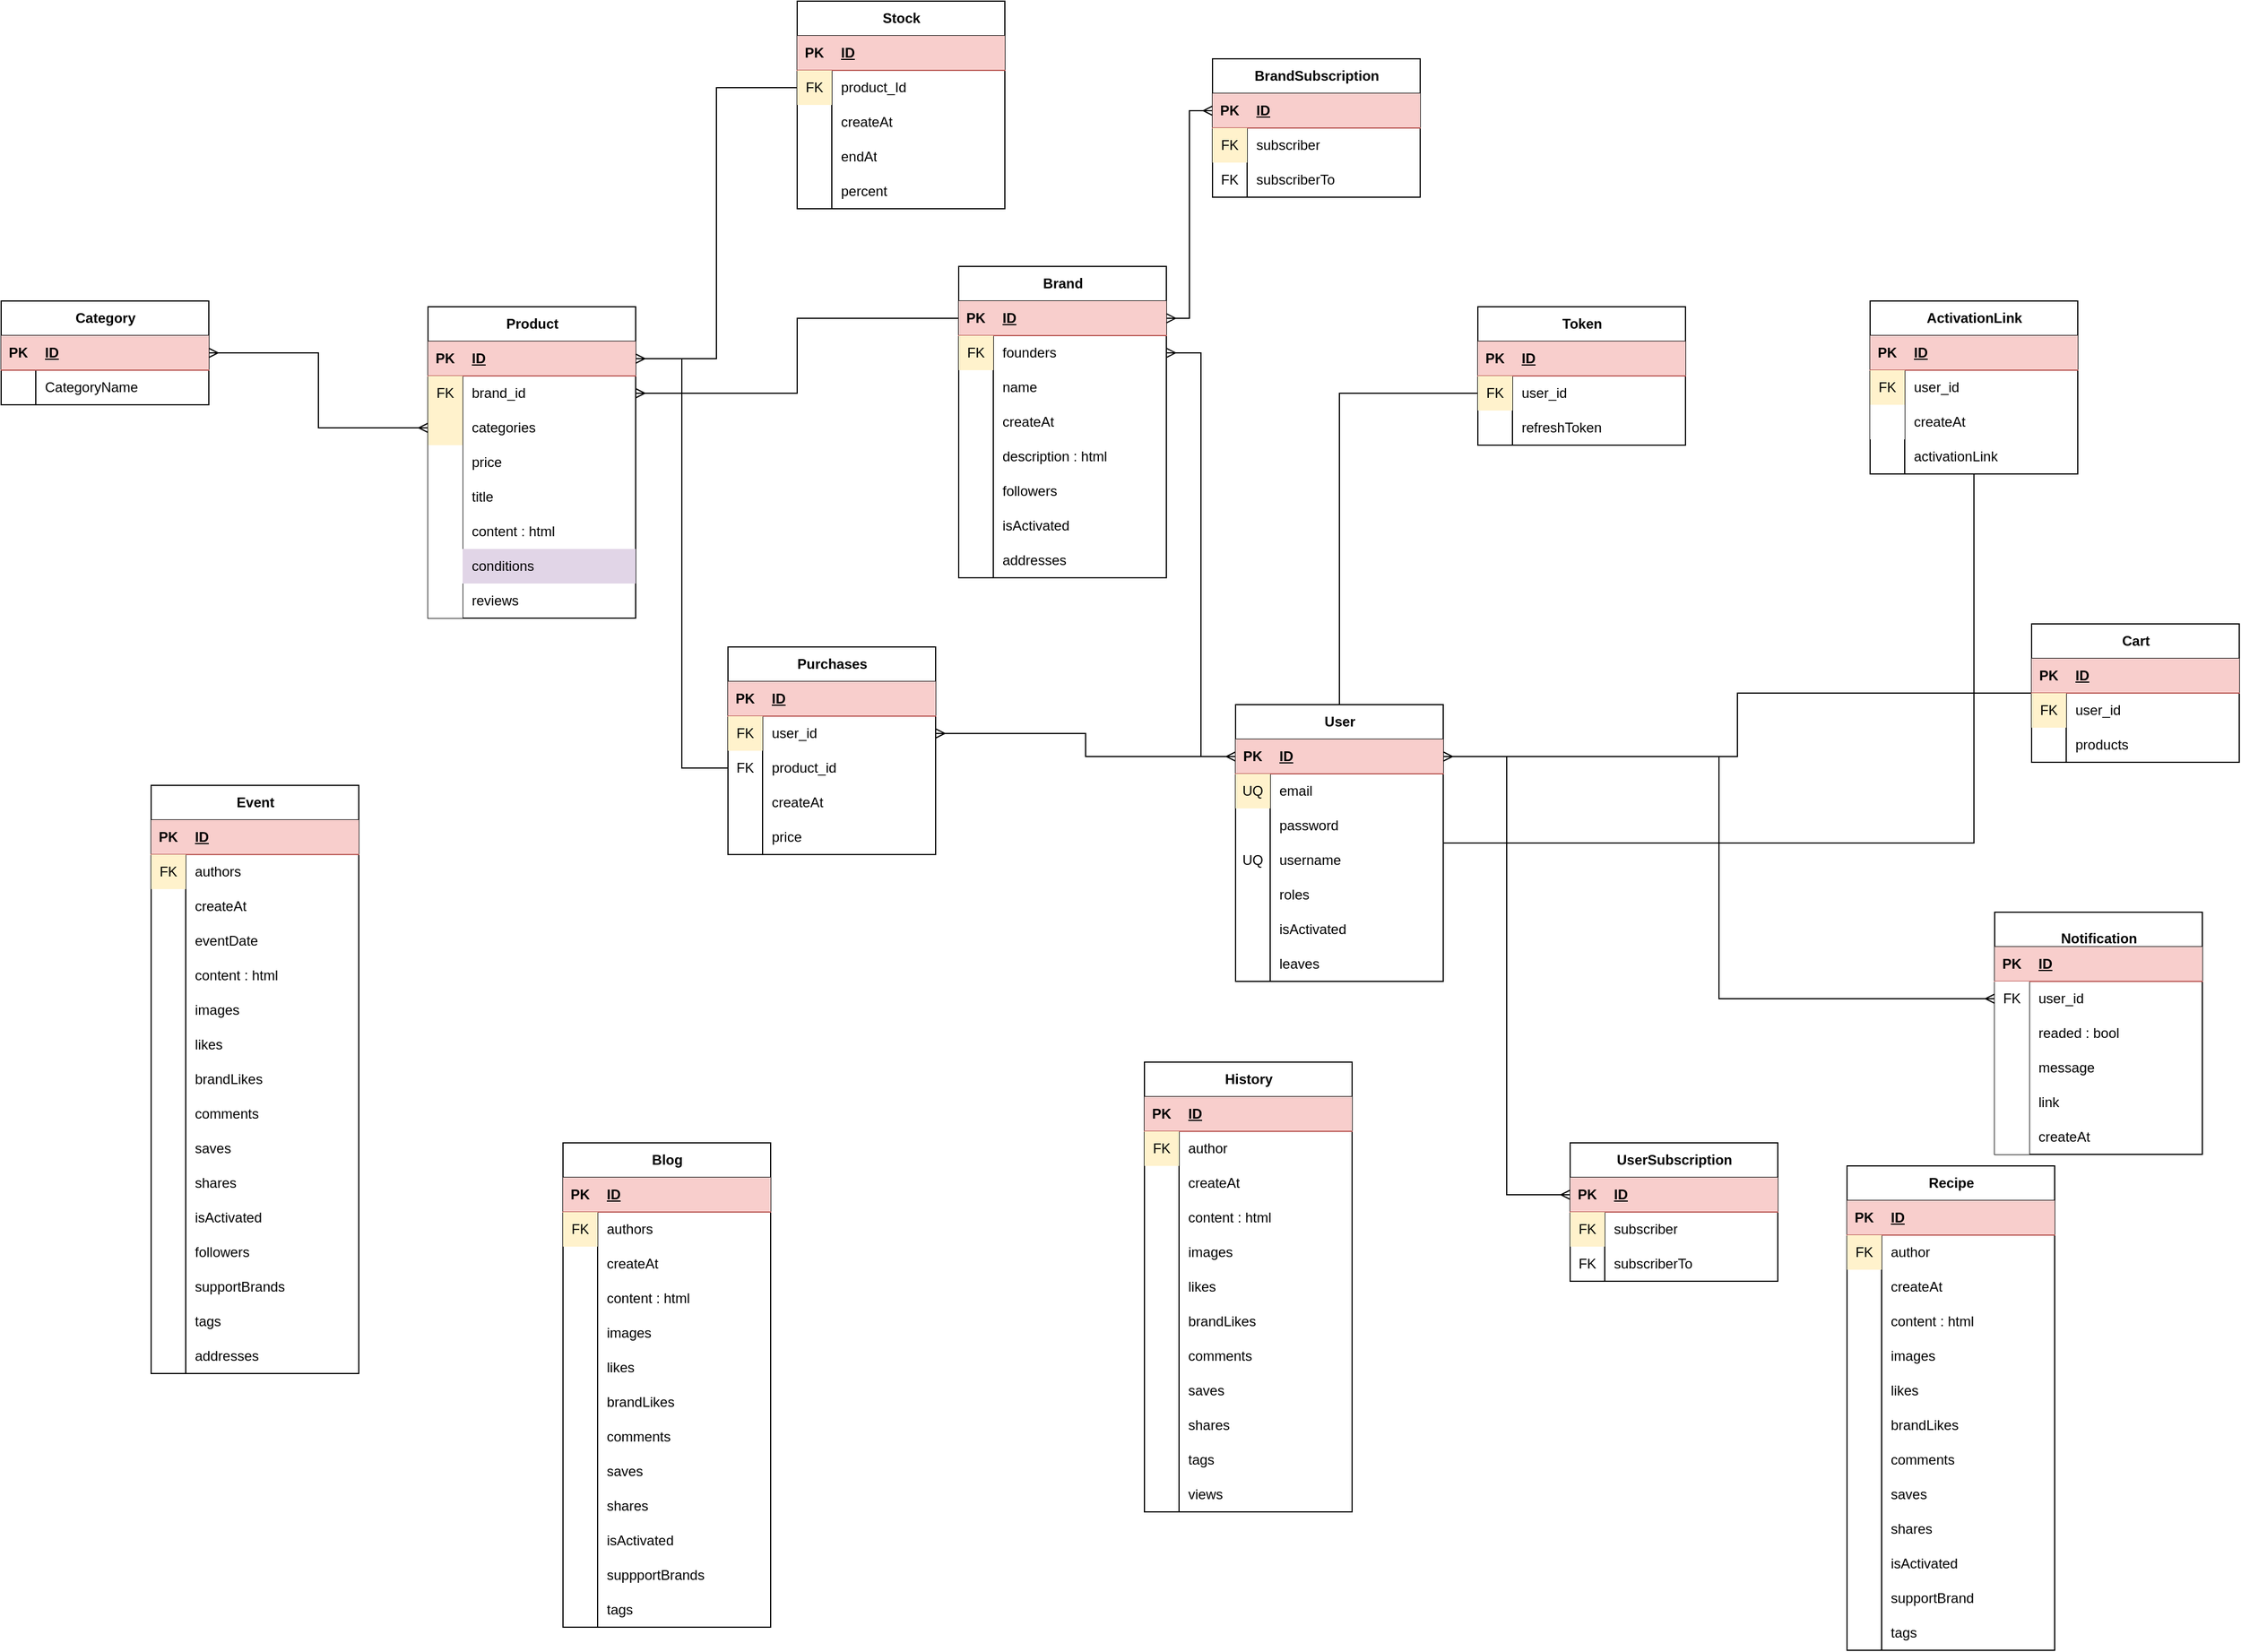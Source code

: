 <mxfile version="21.1.2" type="github">
  <diagram name="Страница 1" id="6b_vAk9tOijLVIt3uF6L">
    <mxGraphModel dx="885" dy="1643" grid="1" gridSize="10" guides="1" tooltips="1" connect="1" arrows="1" fold="1" page="1" pageScale="1" pageWidth="827" pageHeight="1169" math="0" shadow="0">
      <root>
        <mxCell id="0" />
        <mxCell id="1" parent="0" />
        <mxCell id="SedC1kHrq85qH_3Ykd2R-390" style="edgeStyle=orthogonalEdgeStyle;rounded=0;orthogonalLoop=1;jettySize=auto;html=1;entryX=1;entryY=0.5;entryDx=0;entryDy=0;endArrow=ERmany;endFill=0;startArrow=ERmany;startFill=0;" parent="1" source="SedC1kHrq85qH_3Ykd2R-2" target="SedC1kHrq85qH_3Ykd2R-187" edge="1">
          <mxGeometry relative="1" as="geometry" />
        </mxCell>
        <mxCell id="SedC1kHrq85qH_3Ykd2R-431" value="" style="edgeStyle=orthogonalEdgeStyle;rounded=0;orthogonalLoop=1;jettySize=auto;html=1;entryX=0;entryY=0.5;entryDx=0;entryDy=0;endArrow=none;endFill=0;" parent="1" source="SedC1kHrq85qH_3Ykd2R-1" target="SedC1kHrq85qH_3Ykd2R-413" edge="1">
          <mxGeometry relative="1" as="geometry" />
        </mxCell>
        <mxCell id="SedC1kHrq85qH_3Ykd2R-461" value="" style="edgeStyle=orthogonalEdgeStyle;rounded=0;orthogonalLoop=1;jettySize=auto;html=1;endArrow=none;endFill=0;" parent="1" source="SedC1kHrq85qH_3Ykd2R-1" target="SedC1kHrq85qH_3Ykd2R-439" edge="1">
          <mxGeometry relative="1" as="geometry" />
        </mxCell>
        <mxCell id="SedC1kHrq85qH_3Ykd2R-1" value="User" style="shape=table;startSize=30;container=1;collapsible=1;childLayout=tableLayout;fixedRows=1;rowLines=0;fontStyle=1;align=center;resizeLast=1;html=1;strokeWidth=1;" parent="1" vertex="1">
          <mxGeometry x="1230" y="50" width="180" height="240" as="geometry" />
        </mxCell>
        <mxCell id="SedC1kHrq85qH_3Ykd2R-2" value="" style="shape=tableRow;horizontal=0;startSize=0;swimlaneHead=0;swimlaneBody=0;fillColor=#f8cecc;collapsible=0;dropTarget=0;points=[[0,0.5],[1,0.5]];portConstraint=eastwest;top=0;left=0;right=0;bottom=1;strokeColor=#b85450;" parent="SedC1kHrq85qH_3Ykd2R-1" vertex="1">
          <mxGeometry y="30" width="180" height="30" as="geometry" />
        </mxCell>
        <mxCell id="SedC1kHrq85qH_3Ykd2R-3" value="PK" style="shape=partialRectangle;connectable=0;fillColor=none;top=0;left=0;bottom=0;right=0;fontStyle=1;overflow=hidden;whiteSpace=wrap;html=1;" parent="SedC1kHrq85qH_3Ykd2R-2" vertex="1">
          <mxGeometry width="30" height="30" as="geometry">
            <mxRectangle width="30" height="30" as="alternateBounds" />
          </mxGeometry>
        </mxCell>
        <mxCell id="SedC1kHrq85qH_3Ykd2R-4" value="ID" style="shape=partialRectangle;connectable=0;fillColor=none;top=0;left=0;bottom=0;right=0;align=left;spacingLeft=6;fontStyle=5;overflow=hidden;whiteSpace=wrap;html=1;" parent="SedC1kHrq85qH_3Ykd2R-2" vertex="1">
          <mxGeometry x="30" width="150" height="30" as="geometry">
            <mxRectangle width="150" height="30" as="alternateBounds" />
          </mxGeometry>
        </mxCell>
        <mxCell id="SedC1kHrq85qH_3Ykd2R-8" value="" style="shape=tableRow;horizontal=0;startSize=0;swimlaneHead=0;swimlaneBody=0;fillColor=none;collapsible=0;dropTarget=0;points=[[0,0.5],[1,0.5]];portConstraint=eastwest;top=0;left=0;right=0;bottom=0;" parent="SedC1kHrq85qH_3Ykd2R-1" vertex="1">
          <mxGeometry y="60" width="180" height="30" as="geometry" />
        </mxCell>
        <mxCell id="SedC1kHrq85qH_3Ykd2R-9" value="UQ" style="shape=partialRectangle;connectable=0;fillColor=#fff2cc;top=0;left=0;bottom=0;right=0;editable=1;overflow=hidden;whiteSpace=wrap;html=1;strokeColor=#d6b656;" parent="SedC1kHrq85qH_3Ykd2R-8" vertex="1">
          <mxGeometry width="30" height="30" as="geometry">
            <mxRectangle width="30" height="30" as="alternateBounds" />
          </mxGeometry>
        </mxCell>
        <mxCell id="SedC1kHrq85qH_3Ykd2R-10" value="email" style="shape=partialRectangle;connectable=0;fillColor=none;top=0;left=0;bottom=0;right=0;align=left;spacingLeft=6;overflow=hidden;whiteSpace=wrap;html=1;" parent="SedC1kHrq85qH_3Ykd2R-8" vertex="1">
          <mxGeometry x="30" width="150" height="30" as="geometry">
            <mxRectangle width="150" height="30" as="alternateBounds" />
          </mxGeometry>
        </mxCell>
        <mxCell id="SedC1kHrq85qH_3Ykd2R-17" value="" style="shape=tableRow;horizontal=0;startSize=0;swimlaneHead=0;swimlaneBody=0;fillColor=none;collapsible=0;dropTarget=0;points=[[0,0.5],[1,0.5]];portConstraint=eastwest;top=0;left=0;right=0;bottom=0;" parent="SedC1kHrq85qH_3Ykd2R-1" vertex="1">
          <mxGeometry y="90" width="180" height="30" as="geometry" />
        </mxCell>
        <mxCell id="SedC1kHrq85qH_3Ykd2R-18" value="" style="shape=partialRectangle;connectable=0;fillColor=none;top=0;left=0;bottom=0;right=0;editable=1;overflow=hidden;whiteSpace=wrap;html=1;" parent="SedC1kHrq85qH_3Ykd2R-17" vertex="1">
          <mxGeometry width="30" height="30" as="geometry">
            <mxRectangle width="30" height="30" as="alternateBounds" />
          </mxGeometry>
        </mxCell>
        <mxCell id="SedC1kHrq85qH_3Ykd2R-19" value="password" style="shape=partialRectangle;connectable=0;fillColor=none;top=0;left=0;bottom=0;right=0;align=left;spacingLeft=6;overflow=hidden;whiteSpace=wrap;html=1;" parent="SedC1kHrq85qH_3Ykd2R-17" vertex="1">
          <mxGeometry x="30" width="150" height="30" as="geometry">
            <mxRectangle width="150" height="30" as="alternateBounds" />
          </mxGeometry>
        </mxCell>
        <mxCell id="SedC1kHrq85qH_3Ykd2R-20" value="" style="shape=tableRow;horizontal=0;startSize=0;swimlaneHead=0;swimlaneBody=0;fillColor=none;collapsible=0;dropTarget=0;points=[[0,0.5],[1,0.5]];portConstraint=eastwest;top=0;left=0;right=0;bottom=0;" parent="SedC1kHrq85qH_3Ykd2R-1" vertex="1">
          <mxGeometry y="120" width="180" height="30" as="geometry" />
        </mxCell>
        <mxCell id="SedC1kHrq85qH_3Ykd2R-21" value="UQ" style="shape=partialRectangle;connectable=0;fillColor=none;top=0;left=0;bottom=0;right=0;editable=1;overflow=hidden;whiteSpace=wrap;html=1;" parent="SedC1kHrq85qH_3Ykd2R-20" vertex="1">
          <mxGeometry width="30" height="30" as="geometry">
            <mxRectangle width="30" height="30" as="alternateBounds" />
          </mxGeometry>
        </mxCell>
        <mxCell id="SedC1kHrq85qH_3Ykd2R-22" value="username" style="shape=partialRectangle;connectable=0;fillColor=none;top=0;left=0;bottom=0;right=0;align=left;spacingLeft=6;overflow=hidden;whiteSpace=wrap;html=1;" parent="SedC1kHrq85qH_3Ykd2R-20" vertex="1">
          <mxGeometry x="30" width="150" height="30" as="geometry">
            <mxRectangle width="150" height="30" as="alternateBounds" />
          </mxGeometry>
        </mxCell>
        <mxCell id="SedC1kHrq85qH_3Ykd2R-26" value="" style="shape=tableRow;horizontal=0;startSize=0;swimlaneHead=0;swimlaneBody=0;fillColor=none;collapsible=0;dropTarget=0;points=[[0,0.5],[1,0.5]];portConstraint=eastwest;top=0;left=0;right=0;bottom=0;" parent="SedC1kHrq85qH_3Ykd2R-1" vertex="1">
          <mxGeometry y="150" width="180" height="30" as="geometry" />
        </mxCell>
        <mxCell id="SedC1kHrq85qH_3Ykd2R-27" value="" style="shape=partialRectangle;connectable=0;fillColor=none;top=0;left=0;bottom=0;right=0;editable=1;overflow=hidden;whiteSpace=wrap;html=1;" parent="SedC1kHrq85qH_3Ykd2R-26" vertex="1">
          <mxGeometry width="30" height="30" as="geometry">
            <mxRectangle width="30" height="30" as="alternateBounds" />
          </mxGeometry>
        </mxCell>
        <mxCell id="SedC1kHrq85qH_3Ykd2R-28" value="roles" style="shape=partialRectangle;connectable=0;fillColor=none;top=0;left=0;bottom=0;right=0;align=left;spacingLeft=6;overflow=hidden;whiteSpace=wrap;html=1;" parent="SedC1kHrq85qH_3Ykd2R-26" vertex="1">
          <mxGeometry x="30" width="150" height="30" as="geometry">
            <mxRectangle width="150" height="30" as="alternateBounds" />
          </mxGeometry>
        </mxCell>
        <mxCell id="SedC1kHrq85qH_3Ykd2R-465" value="" style="shape=tableRow;horizontal=0;startSize=0;swimlaneHead=0;swimlaneBody=0;fillColor=none;collapsible=0;dropTarget=0;points=[[0,0.5],[1,0.5]];portConstraint=eastwest;top=0;left=0;right=0;bottom=0;" parent="SedC1kHrq85qH_3Ykd2R-1" vertex="1">
          <mxGeometry y="180" width="180" height="30" as="geometry" />
        </mxCell>
        <mxCell id="SedC1kHrq85qH_3Ykd2R-466" value="" style="shape=partialRectangle;connectable=0;fillColor=none;top=0;left=0;bottom=0;right=0;editable=1;overflow=hidden;whiteSpace=wrap;html=1;" parent="SedC1kHrq85qH_3Ykd2R-465" vertex="1">
          <mxGeometry width="30" height="30" as="geometry">
            <mxRectangle width="30" height="30" as="alternateBounds" />
          </mxGeometry>
        </mxCell>
        <mxCell id="SedC1kHrq85qH_3Ykd2R-467" value="isActivated" style="shape=partialRectangle;connectable=0;fillColor=none;top=0;left=0;bottom=0;right=0;align=left;spacingLeft=6;overflow=hidden;whiteSpace=wrap;html=1;" parent="SedC1kHrq85qH_3Ykd2R-465" vertex="1">
          <mxGeometry x="30" width="150" height="30" as="geometry">
            <mxRectangle width="150" height="30" as="alternateBounds" />
          </mxGeometry>
        </mxCell>
        <mxCell id="SedC1kHrq85qH_3Ykd2R-387" value="" style="shape=tableRow;horizontal=0;startSize=0;swimlaneHead=0;swimlaneBody=0;fillColor=none;collapsible=0;dropTarget=0;points=[[0,0.5],[1,0.5]];portConstraint=eastwest;top=0;left=0;right=0;bottom=0;" parent="SedC1kHrq85qH_3Ykd2R-1" vertex="1">
          <mxGeometry y="210" width="180" height="30" as="geometry" />
        </mxCell>
        <mxCell id="SedC1kHrq85qH_3Ykd2R-388" value="" style="shape=partialRectangle;connectable=0;fillColor=none;top=0;left=0;bottom=0;right=0;editable=1;overflow=hidden;whiteSpace=wrap;html=1;" parent="SedC1kHrq85qH_3Ykd2R-387" vertex="1">
          <mxGeometry width="30" height="30" as="geometry">
            <mxRectangle width="30" height="30" as="alternateBounds" />
          </mxGeometry>
        </mxCell>
        <mxCell id="SedC1kHrq85qH_3Ykd2R-389" value="leaves" style="shape=partialRectangle;connectable=0;fillColor=none;top=0;left=0;bottom=0;right=0;align=left;spacingLeft=6;overflow=hidden;whiteSpace=wrap;html=1;" parent="SedC1kHrq85qH_3Ykd2R-387" vertex="1">
          <mxGeometry x="30" width="150" height="30" as="geometry">
            <mxRectangle width="150" height="30" as="alternateBounds" />
          </mxGeometry>
        </mxCell>
        <mxCell id="SedC1kHrq85qH_3Ykd2R-32" value="History" style="shape=table;startSize=30;container=1;collapsible=1;childLayout=tableLayout;fixedRows=1;rowLines=0;fontStyle=1;align=center;resizeLast=1;html=1;strokeWidth=1;" parent="1" vertex="1">
          <mxGeometry x="1151" y="360" width="180" height="390" as="geometry" />
        </mxCell>
        <mxCell id="SedC1kHrq85qH_3Ykd2R-33" value="" style="shape=tableRow;horizontal=0;startSize=0;swimlaneHead=0;swimlaneBody=0;fillColor=#f8cecc;collapsible=0;dropTarget=0;points=[[0,0.5],[1,0.5]];portConstraint=eastwest;top=0;left=0;right=0;bottom=1;strokeColor=#b85450;" parent="SedC1kHrq85qH_3Ykd2R-32" vertex="1">
          <mxGeometry y="30" width="180" height="30" as="geometry" />
        </mxCell>
        <mxCell id="SedC1kHrq85qH_3Ykd2R-34" value="PK" style="shape=partialRectangle;connectable=0;fillColor=none;top=0;left=0;bottom=0;right=0;fontStyle=1;overflow=hidden;whiteSpace=wrap;html=1;" parent="SedC1kHrq85qH_3Ykd2R-33" vertex="1">
          <mxGeometry width="30" height="30" as="geometry">
            <mxRectangle width="30" height="30" as="alternateBounds" />
          </mxGeometry>
        </mxCell>
        <mxCell id="SedC1kHrq85qH_3Ykd2R-35" value="ID" style="shape=partialRectangle;connectable=0;fillColor=none;top=0;left=0;bottom=0;right=0;align=left;spacingLeft=6;fontStyle=5;overflow=hidden;whiteSpace=wrap;html=1;" parent="SedC1kHrq85qH_3Ykd2R-33" vertex="1">
          <mxGeometry x="30" width="150" height="30" as="geometry">
            <mxRectangle width="150" height="30" as="alternateBounds" />
          </mxGeometry>
        </mxCell>
        <mxCell id="SedC1kHrq85qH_3Ykd2R-36" value="" style="shape=tableRow;horizontal=0;startSize=0;swimlaneHead=0;swimlaneBody=0;fillColor=none;collapsible=0;dropTarget=0;points=[[0,0.5],[1,0.5]];portConstraint=eastwest;top=0;left=0;right=0;bottom=0;" parent="SedC1kHrq85qH_3Ykd2R-32" vertex="1">
          <mxGeometry y="60" width="180" height="30" as="geometry" />
        </mxCell>
        <mxCell id="SedC1kHrq85qH_3Ykd2R-37" value="FK" style="shape=partialRectangle;connectable=0;fillColor=#fff2cc;top=0;left=0;bottom=0;right=0;editable=1;overflow=hidden;whiteSpace=wrap;html=1;strokeColor=#d6b656;" parent="SedC1kHrq85qH_3Ykd2R-36" vertex="1">
          <mxGeometry width="30" height="30" as="geometry">
            <mxRectangle width="30" height="30" as="alternateBounds" />
          </mxGeometry>
        </mxCell>
        <mxCell id="SedC1kHrq85qH_3Ykd2R-38" value="author" style="shape=partialRectangle;connectable=0;fillColor=none;top=0;left=0;bottom=0;right=0;align=left;spacingLeft=6;overflow=hidden;whiteSpace=wrap;html=1;" parent="SedC1kHrq85qH_3Ykd2R-36" vertex="1">
          <mxGeometry x="30" width="150" height="30" as="geometry">
            <mxRectangle width="150" height="30" as="alternateBounds" />
          </mxGeometry>
        </mxCell>
        <mxCell id="SedC1kHrq85qH_3Ykd2R-39" value="" style="shape=tableRow;horizontal=0;startSize=0;swimlaneHead=0;swimlaneBody=0;fillColor=none;collapsible=0;dropTarget=0;points=[[0,0.5],[1,0.5]];portConstraint=eastwest;top=0;left=0;right=0;bottom=0;" parent="SedC1kHrq85qH_3Ykd2R-32" vertex="1">
          <mxGeometry y="90" width="180" height="30" as="geometry" />
        </mxCell>
        <mxCell id="SedC1kHrq85qH_3Ykd2R-40" value="" style="shape=partialRectangle;connectable=0;fillColor=none;top=0;left=0;bottom=0;right=0;editable=1;overflow=hidden;whiteSpace=wrap;html=1;" parent="SedC1kHrq85qH_3Ykd2R-39" vertex="1">
          <mxGeometry width="30" height="30" as="geometry">
            <mxRectangle width="30" height="30" as="alternateBounds" />
          </mxGeometry>
        </mxCell>
        <mxCell id="SedC1kHrq85qH_3Ykd2R-41" value="createAt" style="shape=partialRectangle;connectable=0;fillColor=none;top=0;left=0;bottom=0;right=0;align=left;spacingLeft=6;overflow=hidden;whiteSpace=wrap;html=1;" parent="SedC1kHrq85qH_3Ykd2R-39" vertex="1">
          <mxGeometry x="30" width="150" height="30" as="geometry">
            <mxRectangle width="150" height="30" as="alternateBounds" />
          </mxGeometry>
        </mxCell>
        <mxCell id="SedC1kHrq85qH_3Ykd2R-42" value="" style="shape=tableRow;horizontal=0;startSize=0;swimlaneHead=0;swimlaneBody=0;fillColor=none;collapsible=0;dropTarget=0;points=[[0,0.5],[1,0.5]];portConstraint=eastwest;top=0;left=0;right=0;bottom=0;" parent="SedC1kHrq85qH_3Ykd2R-32" vertex="1">
          <mxGeometry y="120" width="180" height="30" as="geometry" />
        </mxCell>
        <mxCell id="SedC1kHrq85qH_3Ykd2R-43" value="" style="shape=partialRectangle;connectable=0;fillColor=none;top=0;left=0;bottom=0;right=0;editable=1;overflow=hidden;whiteSpace=wrap;html=1;" parent="SedC1kHrq85qH_3Ykd2R-42" vertex="1">
          <mxGeometry width="30" height="30" as="geometry">
            <mxRectangle width="30" height="30" as="alternateBounds" />
          </mxGeometry>
        </mxCell>
        <mxCell id="SedC1kHrq85qH_3Ykd2R-44" value="content : html" style="shape=partialRectangle;connectable=0;fillColor=none;top=0;left=0;bottom=0;right=0;align=left;spacingLeft=6;overflow=hidden;whiteSpace=wrap;html=1;" parent="SedC1kHrq85qH_3Ykd2R-42" vertex="1">
          <mxGeometry x="30" width="150" height="30" as="geometry">
            <mxRectangle width="150" height="30" as="alternateBounds" />
          </mxGeometry>
        </mxCell>
        <mxCell id="SedC1kHrq85qH_3Ykd2R-45" value="" style="shape=tableRow;horizontal=0;startSize=0;swimlaneHead=0;swimlaneBody=0;fillColor=none;collapsible=0;dropTarget=0;points=[[0,0.5],[1,0.5]];portConstraint=eastwest;top=0;left=0;right=0;bottom=0;" parent="SedC1kHrq85qH_3Ykd2R-32" vertex="1">
          <mxGeometry y="150" width="180" height="30" as="geometry" />
        </mxCell>
        <mxCell id="SedC1kHrq85qH_3Ykd2R-46" value="" style="shape=partialRectangle;connectable=0;fillColor=none;top=0;left=0;bottom=0;right=0;editable=1;overflow=hidden;whiteSpace=wrap;html=1;" parent="SedC1kHrq85qH_3Ykd2R-45" vertex="1">
          <mxGeometry width="30" height="30" as="geometry">
            <mxRectangle width="30" height="30" as="alternateBounds" />
          </mxGeometry>
        </mxCell>
        <mxCell id="SedC1kHrq85qH_3Ykd2R-47" value="images" style="shape=partialRectangle;connectable=0;fillColor=none;top=0;left=0;bottom=0;right=0;align=left;spacingLeft=6;overflow=hidden;whiteSpace=wrap;html=1;" parent="SedC1kHrq85qH_3Ykd2R-45" vertex="1">
          <mxGeometry x="30" width="150" height="30" as="geometry">
            <mxRectangle width="150" height="30" as="alternateBounds" />
          </mxGeometry>
        </mxCell>
        <mxCell id="SedC1kHrq85qH_3Ykd2R-54" value="" style="shape=tableRow;horizontal=0;startSize=0;swimlaneHead=0;swimlaneBody=0;fillColor=none;collapsible=0;dropTarget=0;points=[[0,0.5],[1,0.5]];portConstraint=eastwest;top=0;left=0;right=0;bottom=0;" parent="SedC1kHrq85qH_3Ykd2R-32" vertex="1">
          <mxGeometry y="180" width="180" height="30" as="geometry" />
        </mxCell>
        <mxCell id="SedC1kHrq85qH_3Ykd2R-55" value="" style="shape=partialRectangle;connectable=0;fillColor=none;top=0;left=0;bottom=0;right=0;editable=1;overflow=hidden;whiteSpace=wrap;html=1;" parent="SedC1kHrq85qH_3Ykd2R-54" vertex="1">
          <mxGeometry width="30" height="30" as="geometry">
            <mxRectangle width="30" height="30" as="alternateBounds" />
          </mxGeometry>
        </mxCell>
        <mxCell id="SedC1kHrq85qH_3Ykd2R-56" value="likes" style="shape=partialRectangle;connectable=0;fillColor=none;top=0;left=0;bottom=0;right=0;align=left;spacingLeft=6;overflow=hidden;whiteSpace=wrap;html=1;" parent="SedC1kHrq85qH_3Ykd2R-54" vertex="1">
          <mxGeometry x="30" width="150" height="30" as="geometry">
            <mxRectangle width="150" height="30" as="alternateBounds" />
          </mxGeometry>
        </mxCell>
        <mxCell id="wPXvazLK1SVSmcz7zwsx-4" value="" style="shape=tableRow;horizontal=0;startSize=0;swimlaneHead=0;swimlaneBody=0;fillColor=none;collapsible=0;dropTarget=0;points=[[0,0.5],[1,0.5]];portConstraint=eastwest;top=0;left=0;right=0;bottom=0;" vertex="1" parent="SedC1kHrq85qH_3Ykd2R-32">
          <mxGeometry y="210" width="180" height="30" as="geometry" />
        </mxCell>
        <mxCell id="wPXvazLK1SVSmcz7zwsx-5" value="" style="shape=partialRectangle;connectable=0;fillColor=none;top=0;left=0;bottom=0;right=0;editable=1;overflow=hidden;whiteSpace=wrap;html=1;" vertex="1" parent="wPXvazLK1SVSmcz7zwsx-4">
          <mxGeometry width="30" height="30" as="geometry">
            <mxRectangle width="30" height="30" as="alternateBounds" />
          </mxGeometry>
        </mxCell>
        <mxCell id="wPXvazLK1SVSmcz7zwsx-6" value="brandLikes" style="shape=partialRectangle;connectable=0;fillColor=none;top=0;left=0;bottom=0;right=0;align=left;spacingLeft=6;overflow=hidden;whiteSpace=wrap;html=1;" vertex="1" parent="wPXvazLK1SVSmcz7zwsx-4">
          <mxGeometry x="30" width="150" height="30" as="geometry">
            <mxRectangle width="150" height="30" as="alternateBounds" />
          </mxGeometry>
        </mxCell>
        <mxCell id="SedC1kHrq85qH_3Ykd2R-57" value="" style="shape=tableRow;horizontal=0;startSize=0;swimlaneHead=0;swimlaneBody=0;fillColor=none;collapsible=0;dropTarget=0;points=[[0,0.5],[1,0.5]];portConstraint=eastwest;top=0;left=0;right=0;bottom=0;" parent="SedC1kHrq85qH_3Ykd2R-32" vertex="1">
          <mxGeometry y="240" width="180" height="30" as="geometry" />
        </mxCell>
        <mxCell id="SedC1kHrq85qH_3Ykd2R-58" value="" style="shape=partialRectangle;connectable=0;fillColor=none;top=0;left=0;bottom=0;right=0;editable=1;overflow=hidden;whiteSpace=wrap;html=1;" parent="SedC1kHrq85qH_3Ykd2R-57" vertex="1">
          <mxGeometry width="30" height="30" as="geometry">
            <mxRectangle width="30" height="30" as="alternateBounds" />
          </mxGeometry>
        </mxCell>
        <mxCell id="SedC1kHrq85qH_3Ykd2R-59" value="comments" style="shape=partialRectangle;connectable=0;fillColor=none;top=0;left=0;bottom=0;right=0;align=left;spacingLeft=6;overflow=hidden;whiteSpace=wrap;html=1;" parent="SedC1kHrq85qH_3Ykd2R-57" vertex="1">
          <mxGeometry x="30" width="150" height="30" as="geometry">
            <mxRectangle width="150" height="30" as="alternateBounds" />
          </mxGeometry>
        </mxCell>
        <mxCell id="SedC1kHrq85qH_3Ykd2R-60" value="" style="shape=tableRow;horizontal=0;startSize=0;swimlaneHead=0;swimlaneBody=0;fillColor=none;collapsible=0;dropTarget=0;points=[[0,0.5],[1,0.5]];portConstraint=eastwest;top=0;left=0;right=0;bottom=0;" parent="SedC1kHrq85qH_3Ykd2R-32" vertex="1">
          <mxGeometry y="270" width="180" height="30" as="geometry" />
        </mxCell>
        <mxCell id="SedC1kHrq85qH_3Ykd2R-61" value="" style="shape=partialRectangle;connectable=0;fillColor=none;top=0;left=0;bottom=0;right=0;editable=1;overflow=hidden;whiteSpace=wrap;html=1;" parent="SedC1kHrq85qH_3Ykd2R-60" vertex="1">
          <mxGeometry width="30" height="30" as="geometry">
            <mxRectangle width="30" height="30" as="alternateBounds" />
          </mxGeometry>
        </mxCell>
        <mxCell id="SedC1kHrq85qH_3Ykd2R-62" value="saves" style="shape=partialRectangle;connectable=0;fillColor=none;top=0;left=0;bottom=0;right=0;align=left;spacingLeft=6;overflow=hidden;whiteSpace=wrap;html=1;" parent="SedC1kHrq85qH_3Ykd2R-60" vertex="1">
          <mxGeometry x="30" width="150" height="30" as="geometry">
            <mxRectangle width="150" height="30" as="alternateBounds" />
          </mxGeometry>
        </mxCell>
        <mxCell id="SedC1kHrq85qH_3Ykd2R-63" value="" style="shape=tableRow;horizontal=0;startSize=0;swimlaneHead=0;swimlaneBody=0;fillColor=none;collapsible=0;dropTarget=0;points=[[0,0.5],[1,0.5]];portConstraint=eastwest;top=0;left=0;right=0;bottom=0;" parent="SedC1kHrq85qH_3Ykd2R-32" vertex="1">
          <mxGeometry y="300" width="180" height="30" as="geometry" />
        </mxCell>
        <mxCell id="SedC1kHrq85qH_3Ykd2R-64" value="" style="shape=partialRectangle;connectable=0;fillColor=none;top=0;left=0;bottom=0;right=0;editable=1;overflow=hidden;whiteSpace=wrap;html=1;" parent="SedC1kHrq85qH_3Ykd2R-63" vertex="1">
          <mxGeometry width="30" height="30" as="geometry">
            <mxRectangle width="30" height="30" as="alternateBounds" />
          </mxGeometry>
        </mxCell>
        <mxCell id="SedC1kHrq85qH_3Ykd2R-65" value="shares" style="shape=partialRectangle;connectable=0;fillColor=none;top=0;left=0;bottom=0;right=0;align=left;spacingLeft=6;overflow=hidden;whiteSpace=wrap;html=1;" parent="SedC1kHrq85qH_3Ykd2R-63" vertex="1">
          <mxGeometry x="30" width="150" height="30" as="geometry">
            <mxRectangle width="150" height="30" as="alternateBounds" />
          </mxGeometry>
        </mxCell>
        <mxCell id="SedC1kHrq85qH_3Ykd2R-610" value="" style="shape=tableRow;horizontal=0;startSize=0;swimlaneHead=0;swimlaneBody=0;fillColor=none;collapsible=0;dropTarget=0;points=[[0,0.5],[1,0.5]];portConstraint=eastwest;top=0;left=0;right=0;bottom=0;" parent="SedC1kHrq85qH_3Ykd2R-32" vertex="1">
          <mxGeometry y="330" width="180" height="30" as="geometry" />
        </mxCell>
        <mxCell id="SedC1kHrq85qH_3Ykd2R-611" value="" style="shape=partialRectangle;connectable=0;fillColor=none;top=0;left=0;bottom=0;right=0;editable=1;overflow=hidden;whiteSpace=wrap;html=1;" parent="SedC1kHrq85qH_3Ykd2R-610" vertex="1">
          <mxGeometry width="30" height="30" as="geometry">
            <mxRectangle width="30" height="30" as="alternateBounds" />
          </mxGeometry>
        </mxCell>
        <mxCell id="SedC1kHrq85qH_3Ykd2R-612" value="tags" style="shape=partialRectangle;connectable=0;fillColor=none;top=0;left=0;bottom=0;right=0;align=left;spacingLeft=6;overflow=hidden;whiteSpace=wrap;html=1;" parent="SedC1kHrq85qH_3Ykd2R-610" vertex="1">
          <mxGeometry x="30" width="150" height="30" as="geometry">
            <mxRectangle width="150" height="30" as="alternateBounds" />
          </mxGeometry>
        </mxCell>
        <mxCell id="SedC1kHrq85qH_3Ykd2R-744" value="" style="shape=tableRow;horizontal=0;startSize=0;swimlaneHead=0;swimlaneBody=0;fillColor=none;collapsible=0;dropTarget=0;points=[[0,0.5],[1,0.5]];portConstraint=eastwest;top=0;left=0;right=0;bottom=0;" parent="SedC1kHrq85qH_3Ykd2R-32" vertex="1">
          <mxGeometry y="360" width="180" height="30" as="geometry" />
        </mxCell>
        <mxCell id="SedC1kHrq85qH_3Ykd2R-745" value="" style="shape=partialRectangle;connectable=0;fillColor=none;top=0;left=0;bottom=0;right=0;editable=1;overflow=hidden;whiteSpace=wrap;html=1;" parent="SedC1kHrq85qH_3Ykd2R-744" vertex="1">
          <mxGeometry width="30" height="30" as="geometry">
            <mxRectangle width="30" height="30" as="alternateBounds" />
          </mxGeometry>
        </mxCell>
        <mxCell id="SedC1kHrq85qH_3Ykd2R-746" value="views" style="shape=partialRectangle;connectable=0;fillColor=none;top=0;left=0;bottom=0;right=0;align=left;spacingLeft=6;overflow=hidden;whiteSpace=wrap;html=1;" parent="SedC1kHrq85qH_3Ykd2R-744" vertex="1">
          <mxGeometry x="30" width="150" height="30" as="geometry">
            <mxRectangle width="150" height="30" as="alternateBounds" />
          </mxGeometry>
        </mxCell>
        <mxCell id="SedC1kHrq85qH_3Ykd2R-100" value="Blog" style="shape=table;startSize=30;container=1;collapsible=1;childLayout=tableLayout;fixedRows=1;rowLines=0;fontStyle=1;align=center;resizeLast=1;html=1;strokeWidth=1;" parent="1" vertex="1">
          <mxGeometry x="647" y="430" width="180" height="420" as="geometry" />
        </mxCell>
        <mxCell id="SedC1kHrq85qH_3Ykd2R-101" value="" style="shape=tableRow;horizontal=0;startSize=0;swimlaneHead=0;swimlaneBody=0;fillColor=#f8cecc;collapsible=0;dropTarget=0;points=[[0,0.5],[1,0.5]];portConstraint=eastwest;top=0;left=0;right=0;bottom=1;strokeColor=#b85450;" parent="SedC1kHrq85qH_3Ykd2R-100" vertex="1">
          <mxGeometry y="30" width="180" height="30" as="geometry" />
        </mxCell>
        <mxCell id="SedC1kHrq85qH_3Ykd2R-102" value="PK" style="shape=partialRectangle;connectable=0;fillColor=none;top=0;left=0;bottom=0;right=0;fontStyle=1;overflow=hidden;whiteSpace=wrap;html=1;" parent="SedC1kHrq85qH_3Ykd2R-101" vertex="1">
          <mxGeometry width="30" height="30" as="geometry">
            <mxRectangle width="30" height="30" as="alternateBounds" />
          </mxGeometry>
        </mxCell>
        <mxCell id="SedC1kHrq85qH_3Ykd2R-103" value="ID" style="shape=partialRectangle;connectable=0;fillColor=none;top=0;left=0;bottom=0;right=0;align=left;spacingLeft=6;fontStyle=5;overflow=hidden;whiteSpace=wrap;html=1;" parent="SedC1kHrq85qH_3Ykd2R-101" vertex="1">
          <mxGeometry x="30" width="150" height="30" as="geometry">
            <mxRectangle width="150" height="30" as="alternateBounds" />
          </mxGeometry>
        </mxCell>
        <mxCell id="SedC1kHrq85qH_3Ykd2R-104" value="" style="shape=tableRow;horizontal=0;startSize=0;swimlaneHead=0;swimlaneBody=0;fillColor=none;collapsible=0;dropTarget=0;points=[[0,0.5],[1,0.5]];portConstraint=eastwest;top=0;left=0;right=0;bottom=0;" parent="SedC1kHrq85qH_3Ykd2R-100" vertex="1">
          <mxGeometry y="60" width="180" height="30" as="geometry" />
        </mxCell>
        <mxCell id="SedC1kHrq85qH_3Ykd2R-105" value="FK" style="shape=partialRectangle;connectable=0;fillColor=#fff2cc;top=0;left=0;bottom=0;right=0;editable=1;overflow=hidden;whiteSpace=wrap;html=1;strokeColor=#d6b656;" parent="SedC1kHrq85qH_3Ykd2R-104" vertex="1">
          <mxGeometry width="30" height="30" as="geometry">
            <mxRectangle width="30" height="30" as="alternateBounds" />
          </mxGeometry>
        </mxCell>
        <mxCell id="SedC1kHrq85qH_3Ykd2R-106" value="authors" style="shape=partialRectangle;connectable=0;fillColor=none;top=0;left=0;bottom=0;right=0;align=left;spacingLeft=6;overflow=hidden;whiteSpace=wrap;html=1;" parent="SedC1kHrq85qH_3Ykd2R-104" vertex="1">
          <mxGeometry x="30" width="150" height="30" as="geometry">
            <mxRectangle width="150" height="30" as="alternateBounds" />
          </mxGeometry>
        </mxCell>
        <mxCell id="SedC1kHrq85qH_3Ykd2R-107" value="" style="shape=tableRow;horizontal=0;startSize=0;swimlaneHead=0;swimlaneBody=0;fillColor=none;collapsible=0;dropTarget=0;points=[[0,0.5],[1,0.5]];portConstraint=eastwest;top=0;left=0;right=0;bottom=0;" parent="SedC1kHrq85qH_3Ykd2R-100" vertex="1">
          <mxGeometry y="90" width="180" height="30" as="geometry" />
        </mxCell>
        <mxCell id="SedC1kHrq85qH_3Ykd2R-108" value="" style="shape=partialRectangle;connectable=0;fillColor=none;top=0;left=0;bottom=0;right=0;editable=1;overflow=hidden;whiteSpace=wrap;html=1;" parent="SedC1kHrq85qH_3Ykd2R-107" vertex="1">
          <mxGeometry width="30" height="30" as="geometry">
            <mxRectangle width="30" height="30" as="alternateBounds" />
          </mxGeometry>
        </mxCell>
        <mxCell id="SedC1kHrq85qH_3Ykd2R-109" value="createAt" style="shape=partialRectangle;connectable=0;fillColor=none;top=0;left=0;bottom=0;right=0;align=left;spacingLeft=6;overflow=hidden;whiteSpace=wrap;html=1;" parent="SedC1kHrq85qH_3Ykd2R-107" vertex="1">
          <mxGeometry x="30" width="150" height="30" as="geometry">
            <mxRectangle width="150" height="30" as="alternateBounds" />
          </mxGeometry>
        </mxCell>
        <mxCell id="SedC1kHrq85qH_3Ykd2R-113" value="" style="shape=tableRow;horizontal=0;startSize=0;swimlaneHead=0;swimlaneBody=0;fillColor=none;collapsible=0;dropTarget=0;points=[[0,0.5],[1,0.5]];portConstraint=eastwest;top=0;left=0;right=0;bottom=0;" parent="SedC1kHrq85qH_3Ykd2R-100" vertex="1">
          <mxGeometry y="120" width="180" height="30" as="geometry" />
        </mxCell>
        <mxCell id="SedC1kHrq85qH_3Ykd2R-114" value="" style="shape=partialRectangle;connectable=0;fillColor=none;top=0;left=0;bottom=0;right=0;editable=1;overflow=hidden;whiteSpace=wrap;html=1;" parent="SedC1kHrq85qH_3Ykd2R-113" vertex="1">
          <mxGeometry width="30" height="30" as="geometry">
            <mxRectangle width="30" height="30" as="alternateBounds" />
          </mxGeometry>
        </mxCell>
        <mxCell id="SedC1kHrq85qH_3Ykd2R-115" value="content : html" style="shape=partialRectangle;connectable=0;fillColor=none;top=0;left=0;bottom=0;right=0;align=left;spacingLeft=6;overflow=hidden;whiteSpace=wrap;html=1;" parent="SedC1kHrq85qH_3Ykd2R-113" vertex="1">
          <mxGeometry x="30" width="150" height="30" as="geometry">
            <mxRectangle width="150" height="30" as="alternateBounds" />
          </mxGeometry>
        </mxCell>
        <mxCell id="SedC1kHrq85qH_3Ykd2R-116" value="" style="shape=tableRow;horizontal=0;startSize=0;swimlaneHead=0;swimlaneBody=0;fillColor=none;collapsible=0;dropTarget=0;points=[[0,0.5],[1,0.5]];portConstraint=eastwest;top=0;left=0;right=0;bottom=0;" parent="SedC1kHrq85qH_3Ykd2R-100" vertex="1">
          <mxGeometry y="150" width="180" height="30" as="geometry" />
        </mxCell>
        <mxCell id="SedC1kHrq85qH_3Ykd2R-117" value="" style="shape=partialRectangle;connectable=0;fillColor=none;top=0;left=0;bottom=0;right=0;editable=1;overflow=hidden;whiteSpace=wrap;html=1;" parent="SedC1kHrq85qH_3Ykd2R-116" vertex="1">
          <mxGeometry width="30" height="30" as="geometry">
            <mxRectangle width="30" height="30" as="alternateBounds" />
          </mxGeometry>
        </mxCell>
        <mxCell id="SedC1kHrq85qH_3Ykd2R-118" value="images" style="shape=partialRectangle;connectable=0;fillColor=none;top=0;left=0;bottom=0;right=0;align=left;spacingLeft=6;overflow=hidden;whiteSpace=wrap;html=1;" parent="SedC1kHrq85qH_3Ykd2R-116" vertex="1">
          <mxGeometry x="30" width="150" height="30" as="geometry">
            <mxRectangle width="150" height="30" as="alternateBounds" />
          </mxGeometry>
        </mxCell>
        <mxCell id="SedC1kHrq85qH_3Ykd2R-119" value="" style="shape=tableRow;horizontal=0;startSize=0;swimlaneHead=0;swimlaneBody=0;fillColor=none;collapsible=0;dropTarget=0;points=[[0,0.5],[1,0.5]];portConstraint=eastwest;top=0;left=0;right=0;bottom=0;" parent="SedC1kHrq85qH_3Ykd2R-100" vertex="1">
          <mxGeometry y="180" width="180" height="30" as="geometry" />
        </mxCell>
        <mxCell id="SedC1kHrq85qH_3Ykd2R-120" value="" style="shape=partialRectangle;connectable=0;fillColor=none;top=0;left=0;bottom=0;right=0;editable=1;overflow=hidden;whiteSpace=wrap;html=1;" parent="SedC1kHrq85qH_3Ykd2R-119" vertex="1">
          <mxGeometry width="30" height="30" as="geometry">
            <mxRectangle width="30" height="30" as="alternateBounds" />
          </mxGeometry>
        </mxCell>
        <mxCell id="SedC1kHrq85qH_3Ykd2R-121" value="likes" style="shape=partialRectangle;connectable=0;fillColor=none;top=0;left=0;bottom=0;right=0;align=left;spacingLeft=6;overflow=hidden;whiteSpace=wrap;html=1;" parent="SedC1kHrq85qH_3Ykd2R-119" vertex="1">
          <mxGeometry x="30" width="150" height="30" as="geometry">
            <mxRectangle width="150" height="30" as="alternateBounds" />
          </mxGeometry>
        </mxCell>
        <mxCell id="wPXvazLK1SVSmcz7zwsx-13" value="" style="shape=tableRow;horizontal=0;startSize=0;swimlaneHead=0;swimlaneBody=0;fillColor=none;collapsible=0;dropTarget=0;points=[[0,0.5],[1,0.5]];portConstraint=eastwest;top=0;left=0;right=0;bottom=0;" vertex="1" parent="SedC1kHrq85qH_3Ykd2R-100">
          <mxGeometry y="210" width="180" height="30" as="geometry" />
        </mxCell>
        <mxCell id="wPXvazLK1SVSmcz7zwsx-14" value="" style="shape=partialRectangle;connectable=0;fillColor=none;top=0;left=0;bottom=0;right=0;editable=1;overflow=hidden;whiteSpace=wrap;html=1;" vertex="1" parent="wPXvazLK1SVSmcz7zwsx-13">
          <mxGeometry width="30" height="30" as="geometry">
            <mxRectangle width="30" height="30" as="alternateBounds" />
          </mxGeometry>
        </mxCell>
        <mxCell id="wPXvazLK1SVSmcz7zwsx-15" value="brandLikes" style="shape=partialRectangle;connectable=0;fillColor=none;top=0;left=0;bottom=0;right=0;align=left;spacingLeft=6;overflow=hidden;whiteSpace=wrap;html=1;" vertex="1" parent="wPXvazLK1SVSmcz7zwsx-13">
          <mxGeometry x="30" width="150" height="30" as="geometry">
            <mxRectangle width="150" height="30" as="alternateBounds" />
          </mxGeometry>
        </mxCell>
        <mxCell id="SedC1kHrq85qH_3Ykd2R-122" value="" style="shape=tableRow;horizontal=0;startSize=0;swimlaneHead=0;swimlaneBody=0;fillColor=none;collapsible=0;dropTarget=0;points=[[0,0.5],[1,0.5]];portConstraint=eastwest;top=0;left=0;right=0;bottom=0;" parent="SedC1kHrq85qH_3Ykd2R-100" vertex="1">
          <mxGeometry y="240" width="180" height="30" as="geometry" />
        </mxCell>
        <mxCell id="SedC1kHrq85qH_3Ykd2R-123" value="" style="shape=partialRectangle;connectable=0;fillColor=none;top=0;left=0;bottom=0;right=0;editable=1;overflow=hidden;whiteSpace=wrap;html=1;" parent="SedC1kHrq85qH_3Ykd2R-122" vertex="1">
          <mxGeometry width="30" height="30" as="geometry">
            <mxRectangle width="30" height="30" as="alternateBounds" />
          </mxGeometry>
        </mxCell>
        <mxCell id="SedC1kHrq85qH_3Ykd2R-124" value="comments" style="shape=partialRectangle;connectable=0;fillColor=none;top=0;left=0;bottom=0;right=0;align=left;spacingLeft=6;overflow=hidden;whiteSpace=wrap;html=1;" parent="SedC1kHrq85qH_3Ykd2R-122" vertex="1">
          <mxGeometry x="30" width="150" height="30" as="geometry">
            <mxRectangle width="150" height="30" as="alternateBounds" />
          </mxGeometry>
        </mxCell>
        <mxCell id="SedC1kHrq85qH_3Ykd2R-125" value="" style="shape=tableRow;horizontal=0;startSize=0;swimlaneHead=0;swimlaneBody=0;fillColor=none;collapsible=0;dropTarget=0;points=[[0,0.5],[1,0.5]];portConstraint=eastwest;top=0;left=0;right=0;bottom=0;" parent="SedC1kHrq85qH_3Ykd2R-100" vertex="1">
          <mxGeometry y="270" width="180" height="30" as="geometry" />
        </mxCell>
        <mxCell id="SedC1kHrq85qH_3Ykd2R-126" value="" style="shape=partialRectangle;connectable=0;fillColor=none;top=0;left=0;bottom=0;right=0;editable=1;overflow=hidden;whiteSpace=wrap;html=1;" parent="SedC1kHrq85qH_3Ykd2R-125" vertex="1">
          <mxGeometry width="30" height="30" as="geometry">
            <mxRectangle width="30" height="30" as="alternateBounds" />
          </mxGeometry>
        </mxCell>
        <mxCell id="SedC1kHrq85qH_3Ykd2R-127" value="saves" style="shape=partialRectangle;connectable=0;fillColor=none;top=0;left=0;bottom=0;right=0;align=left;spacingLeft=6;overflow=hidden;whiteSpace=wrap;html=1;" parent="SedC1kHrq85qH_3Ykd2R-125" vertex="1">
          <mxGeometry x="30" width="150" height="30" as="geometry">
            <mxRectangle width="150" height="30" as="alternateBounds" />
          </mxGeometry>
        </mxCell>
        <mxCell id="SedC1kHrq85qH_3Ykd2R-128" value="" style="shape=tableRow;horizontal=0;startSize=0;swimlaneHead=0;swimlaneBody=0;fillColor=none;collapsible=0;dropTarget=0;points=[[0,0.5],[1,0.5]];portConstraint=eastwest;top=0;left=0;right=0;bottom=0;" parent="SedC1kHrq85qH_3Ykd2R-100" vertex="1">
          <mxGeometry y="300" width="180" height="30" as="geometry" />
        </mxCell>
        <mxCell id="SedC1kHrq85qH_3Ykd2R-129" value="" style="shape=partialRectangle;connectable=0;fillColor=none;top=0;left=0;bottom=0;right=0;editable=1;overflow=hidden;whiteSpace=wrap;html=1;" parent="SedC1kHrq85qH_3Ykd2R-128" vertex="1">
          <mxGeometry width="30" height="30" as="geometry">
            <mxRectangle width="30" height="30" as="alternateBounds" />
          </mxGeometry>
        </mxCell>
        <mxCell id="SedC1kHrq85qH_3Ykd2R-130" value="shares" style="shape=partialRectangle;connectable=0;fillColor=none;top=0;left=0;bottom=0;right=0;align=left;spacingLeft=6;overflow=hidden;whiteSpace=wrap;html=1;" parent="SedC1kHrq85qH_3Ykd2R-128" vertex="1">
          <mxGeometry x="30" width="150" height="30" as="geometry">
            <mxRectangle width="150" height="30" as="alternateBounds" />
          </mxGeometry>
        </mxCell>
        <mxCell id="SedC1kHrq85qH_3Ykd2R-131" value="" style="shape=tableRow;horizontal=0;startSize=0;swimlaneHead=0;swimlaneBody=0;fillColor=none;collapsible=0;dropTarget=0;points=[[0,0.5],[1,0.5]];portConstraint=eastwest;top=0;left=0;right=0;bottom=0;" parent="SedC1kHrq85qH_3Ykd2R-100" vertex="1">
          <mxGeometry y="330" width="180" height="30" as="geometry" />
        </mxCell>
        <mxCell id="SedC1kHrq85qH_3Ykd2R-132" value="" style="shape=partialRectangle;connectable=0;fillColor=none;top=0;left=0;bottom=0;right=0;editable=1;overflow=hidden;whiteSpace=wrap;html=1;" parent="SedC1kHrq85qH_3Ykd2R-131" vertex="1">
          <mxGeometry width="30" height="30" as="geometry">
            <mxRectangle width="30" height="30" as="alternateBounds" />
          </mxGeometry>
        </mxCell>
        <mxCell id="SedC1kHrq85qH_3Ykd2R-133" value="isActivated" style="shape=partialRectangle;connectable=0;fillColor=none;top=0;left=0;bottom=0;right=0;align=left;spacingLeft=6;overflow=hidden;whiteSpace=wrap;html=1;" parent="SedC1kHrq85qH_3Ykd2R-131" vertex="1">
          <mxGeometry x="30" width="150" height="30" as="geometry">
            <mxRectangle width="150" height="30" as="alternateBounds" />
          </mxGeometry>
        </mxCell>
        <mxCell id="SedC1kHrq85qH_3Ykd2R-177" value="" style="shape=tableRow;horizontal=0;startSize=0;swimlaneHead=0;swimlaneBody=0;fillColor=none;collapsible=0;dropTarget=0;points=[[0,0.5],[1,0.5]];portConstraint=eastwest;top=0;left=0;right=0;bottom=0;" parent="SedC1kHrq85qH_3Ykd2R-100" vertex="1">
          <mxGeometry y="360" width="180" height="30" as="geometry" />
        </mxCell>
        <mxCell id="SedC1kHrq85qH_3Ykd2R-178" value="" style="shape=partialRectangle;connectable=0;fillColor=none;top=0;left=0;bottom=0;right=0;editable=1;overflow=hidden;whiteSpace=wrap;html=1;" parent="SedC1kHrq85qH_3Ykd2R-177" vertex="1">
          <mxGeometry width="30" height="30" as="geometry">
            <mxRectangle width="30" height="30" as="alternateBounds" />
          </mxGeometry>
        </mxCell>
        <mxCell id="SedC1kHrq85qH_3Ykd2R-179" value="suppportBrands" style="shape=partialRectangle;connectable=0;fillColor=none;top=0;left=0;bottom=0;right=0;align=left;spacingLeft=6;overflow=hidden;whiteSpace=wrap;html=1;" parent="SedC1kHrq85qH_3Ykd2R-177" vertex="1">
          <mxGeometry x="30" width="150" height="30" as="geometry">
            <mxRectangle width="150" height="30" as="alternateBounds" />
          </mxGeometry>
        </mxCell>
        <mxCell id="SedC1kHrq85qH_3Ykd2R-613" value="" style="shape=tableRow;horizontal=0;startSize=0;swimlaneHead=0;swimlaneBody=0;fillColor=none;collapsible=0;dropTarget=0;points=[[0,0.5],[1,0.5]];portConstraint=eastwest;top=0;left=0;right=0;bottom=0;" parent="SedC1kHrq85qH_3Ykd2R-100" vertex="1">
          <mxGeometry y="390" width="180" height="30" as="geometry" />
        </mxCell>
        <mxCell id="SedC1kHrq85qH_3Ykd2R-614" value="" style="shape=partialRectangle;connectable=0;fillColor=none;top=0;left=0;bottom=0;right=0;editable=1;overflow=hidden;whiteSpace=wrap;html=1;" parent="SedC1kHrq85qH_3Ykd2R-613" vertex="1">
          <mxGeometry width="30" height="30" as="geometry">
            <mxRectangle width="30" height="30" as="alternateBounds" />
          </mxGeometry>
        </mxCell>
        <mxCell id="SedC1kHrq85qH_3Ykd2R-615" value="tags" style="shape=partialRectangle;connectable=0;fillColor=none;top=0;left=0;bottom=0;right=0;align=left;spacingLeft=6;overflow=hidden;whiteSpace=wrap;html=1;" parent="SedC1kHrq85qH_3Ykd2R-613" vertex="1">
          <mxGeometry x="30" width="150" height="30" as="geometry">
            <mxRectangle width="150" height="30" as="alternateBounds" />
          </mxGeometry>
        </mxCell>
        <mxCell id="SedC1kHrq85qH_3Ykd2R-134" value="Event" style="shape=table;startSize=30;container=1;collapsible=1;childLayout=tableLayout;fixedRows=1;rowLines=0;fontStyle=1;align=center;resizeLast=1;html=1;strokeWidth=1;" parent="1" vertex="1">
          <mxGeometry x="290" y="120" width="180" height="510" as="geometry" />
        </mxCell>
        <mxCell id="SedC1kHrq85qH_3Ykd2R-135" value="" style="shape=tableRow;horizontal=0;startSize=0;swimlaneHead=0;swimlaneBody=0;fillColor=#f8cecc;collapsible=0;dropTarget=0;points=[[0,0.5],[1,0.5]];portConstraint=eastwest;top=0;left=0;right=0;bottom=1;strokeColor=#b85450;" parent="SedC1kHrq85qH_3Ykd2R-134" vertex="1">
          <mxGeometry y="30" width="180" height="30" as="geometry" />
        </mxCell>
        <mxCell id="SedC1kHrq85qH_3Ykd2R-136" value="PK" style="shape=partialRectangle;connectable=0;fillColor=none;top=0;left=0;bottom=0;right=0;fontStyle=1;overflow=hidden;whiteSpace=wrap;html=1;" parent="SedC1kHrq85qH_3Ykd2R-135" vertex="1">
          <mxGeometry width="30" height="30" as="geometry">
            <mxRectangle width="30" height="30" as="alternateBounds" />
          </mxGeometry>
        </mxCell>
        <mxCell id="SedC1kHrq85qH_3Ykd2R-137" value="ID" style="shape=partialRectangle;connectable=0;fillColor=none;top=0;left=0;bottom=0;right=0;align=left;spacingLeft=6;fontStyle=5;overflow=hidden;whiteSpace=wrap;html=1;" parent="SedC1kHrq85qH_3Ykd2R-135" vertex="1">
          <mxGeometry x="30" width="150" height="30" as="geometry">
            <mxRectangle width="150" height="30" as="alternateBounds" />
          </mxGeometry>
        </mxCell>
        <mxCell id="SedC1kHrq85qH_3Ykd2R-138" value="" style="shape=tableRow;horizontal=0;startSize=0;swimlaneHead=0;swimlaneBody=0;fillColor=none;collapsible=0;dropTarget=0;points=[[0,0.5],[1,0.5]];portConstraint=eastwest;top=0;left=0;right=0;bottom=0;" parent="SedC1kHrq85qH_3Ykd2R-134" vertex="1">
          <mxGeometry y="60" width="180" height="30" as="geometry" />
        </mxCell>
        <mxCell id="SedC1kHrq85qH_3Ykd2R-139" value="FK" style="shape=partialRectangle;connectable=0;fillColor=#fff2cc;top=0;left=0;bottom=0;right=0;editable=1;overflow=hidden;whiteSpace=wrap;html=1;strokeColor=#d6b656;" parent="SedC1kHrq85qH_3Ykd2R-138" vertex="1">
          <mxGeometry width="30" height="30" as="geometry">
            <mxRectangle width="30" height="30" as="alternateBounds" />
          </mxGeometry>
        </mxCell>
        <mxCell id="SedC1kHrq85qH_3Ykd2R-140" value="authors" style="shape=partialRectangle;connectable=0;fillColor=none;top=0;left=0;bottom=0;right=0;align=left;spacingLeft=6;overflow=hidden;whiteSpace=wrap;html=1;" parent="SedC1kHrq85qH_3Ykd2R-138" vertex="1">
          <mxGeometry x="30" width="150" height="30" as="geometry">
            <mxRectangle width="150" height="30" as="alternateBounds" />
          </mxGeometry>
        </mxCell>
        <mxCell id="SedC1kHrq85qH_3Ykd2R-141" value="" style="shape=tableRow;horizontal=0;startSize=0;swimlaneHead=0;swimlaneBody=0;fillColor=none;collapsible=0;dropTarget=0;points=[[0,0.5],[1,0.5]];portConstraint=eastwest;top=0;left=0;right=0;bottom=0;" parent="SedC1kHrq85qH_3Ykd2R-134" vertex="1">
          <mxGeometry y="90" width="180" height="30" as="geometry" />
        </mxCell>
        <mxCell id="SedC1kHrq85qH_3Ykd2R-142" value="" style="shape=partialRectangle;connectable=0;fillColor=none;top=0;left=0;bottom=0;right=0;editable=1;overflow=hidden;whiteSpace=wrap;html=1;" parent="SedC1kHrq85qH_3Ykd2R-141" vertex="1">
          <mxGeometry width="30" height="30" as="geometry">
            <mxRectangle width="30" height="30" as="alternateBounds" />
          </mxGeometry>
        </mxCell>
        <mxCell id="SedC1kHrq85qH_3Ykd2R-143" value="createAt" style="shape=partialRectangle;connectable=0;fillColor=none;top=0;left=0;bottom=0;right=0;align=left;spacingLeft=6;overflow=hidden;whiteSpace=wrap;html=1;" parent="SedC1kHrq85qH_3Ykd2R-141" vertex="1">
          <mxGeometry x="30" width="150" height="30" as="geometry">
            <mxRectangle width="150" height="30" as="alternateBounds" />
          </mxGeometry>
        </mxCell>
        <mxCell id="SedC1kHrq85qH_3Ykd2R-462" value="" style="shape=tableRow;horizontal=0;startSize=0;swimlaneHead=0;swimlaneBody=0;fillColor=none;collapsible=0;dropTarget=0;points=[[0,0.5],[1,0.5]];portConstraint=eastwest;top=0;left=0;right=0;bottom=0;" parent="SedC1kHrq85qH_3Ykd2R-134" vertex="1">
          <mxGeometry y="120" width="180" height="30" as="geometry" />
        </mxCell>
        <mxCell id="SedC1kHrq85qH_3Ykd2R-463" value="" style="shape=partialRectangle;connectable=0;fillColor=none;top=0;left=0;bottom=0;right=0;editable=1;overflow=hidden;whiteSpace=wrap;html=1;" parent="SedC1kHrq85qH_3Ykd2R-462" vertex="1">
          <mxGeometry width="30" height="30" as="geometry">
            <mxRectangle width="30" height="30" as="alternateBounds" />
          </mxGeometry>
        </mxCell>
        <mxCell id="SedC1kHrq85qH_3Ykd2R-464" value="eventDate" style="shape=partialRectangle;connectable=0;fillColor=none;top=0;left=0;bottom=0;right=0;align=left;spacingLeft=6;overflow=hidden;whiteSpace=wrap;html=1;" parent="SedC1kHrq85qH_3Ykd2R-462" vertex="1">
          <mxGeometry x="30" width="150" height="30" as="geometry">
            <mxRectangle width="150" height="30" as="alternateBounds" />
          </mxGeometry>
        </mxCell>
        <mxCell id="SedC1kHrq85qH_3Ykd2R-147" value="" style="shape=tableRow;horizontal=0;startSize=0;swimlaneHead=0;swimlaneBody=0;fillColor=none;collapsible=0;dropTarget=0;points=[[0,0.5],[1,0.5]];portConstraint=eastwest;top=0;left=0;right=0;bottom=0;" parent="SedC1kHrq85qH_3Ykd2R-134" vertex="1">
          <mxGeometry y="150" width="180" height="30" as="geometry" />
        </mxCell>
        <mxCell id="SedC1kHrq85qH_3Ykd2R-148" value="" style="shape=partialRectangle;connectable=0;fillColor=none;top=0;left=0;bottom=0;right=0;editable=1;overflow=hidden;whiteSpace=wrap;html=1;" parent="SedC1kHrq85qH_3Ykd2R-147" vertex="1">
          <mxGeometry width="30" height="30" as="geometry">
            <mxRectangle width="30" height="30" as="alternateBounds" />
          </mxGeometry>
        </mxCell>
        <mxCell id="SedC1kHrq85qH_3Ykd2R-149" value="content : html" style="shape=partialRectangle;connectable=0;fillColor=none;top=0;left=0;bottom=0;right=0;align=left;spacingLeft=6;overflow=hidden;whiteSpace=wrap;html=1;" parent="SedC1kHrq85qH_3Ykd2R-147" vertex="1">
          <mxGeometry x="30" width="150" height="30" as="geometry">
            <mxRectangle width="150" height="30" as="alternateBounds" />
          </mxGeometry>
        </mxCell>
        <mxCell id="SedC1kHrq85qH_3Ykd2R-150" value="" style="shape=tableRow;horizontal=0;startSize=0;swimlaneHead=0;swimlaneBody=0;fillColor=none;collapsible=0;dropTarget=0;points=[[0,0.5],[1,0.5]];portConstraint=eastwest;top=0;left=0;right=0;bottom=0;" parent="SedC1kHrq85qH_3Ykd2R-134" vertex="1">
          <mxGeometry y="180" width="180" height="30" as="geometry" />
        </mxCell>
        <mxCell id="SedC1kHrq85qH_3Ykd2R-151" value="" style="shape=partialRectangle;connectable=0;fillColor=none;top=0;left=0;bottom=0;right=0;editable=1;overflow=hidden;whiteSpace=wrap;html=1;" parent="SedC1kHrq85qH_3Ykd2R-150" vertex="1">
          <mxGeometry width="30" height="30" as="geometry">
            <mxRectangle width="30" height="30" as="alternateBounds" />
          </mxGeometry>
        </mxCell>
        <mxCell id="SedC1kHrq85qH_3Ykd2R-152" value="images" style="shape=partialRectangle;connectable=0;fillColor=none;top=0;left=0;bottom=0;right=0;align=left;spacingLeft=6;overflow=hidden;whiteSpace=wrap;html=1;" parent="SedC1kHrq85qH_3Ykd2R-150" vertex="1">
          <mxGeometry x="30" width="150" height="30" as="geometry">
            <mxRectangle width="150" height="30" as="alternateBounds" />
          </mxGeometry>
        </mxCell>
        <mxCell id="SedC1kHrq85qH_3Ykd2R-153" value="" style="shape=tableRow;horizontal=0;startSize=0;swimlaneHead=0;swimlaneBody=0;fillColor=none;collapsible=0;dropTarget=0;points=[[0,0.5],[1,0.5]];portConstraint=eastwest;top=0;left=0;right=0;bottom=0;" parent="SedC1kHrq85qH_3Ykd2R-134" vertex="1">
          <mxGeometry y="210" width="180" height="30" as="geometry" />
        </mxCell>
        <mxCell id="SedC1kHrq85qH_3Ykd2R-154" value="" style="shape=partialRectangle;connectable=0;fillColor=none;top=0;left=0;bottom=0;right=0;editable=1;overflow=hidden;whiteSpace=wrap;html=1;" parent="SedC1kHrq85qH_3Ykd2R-153" vertex="1">
          <mxGeometry width="30" height="30" as="geometry">
            <mxRectangle width="30" height="30" as="alternateBounds" />
          </mxGeometry>
        </mxCell>
        <mxCell id="SedC1kHrq85qH_3Ykd2R-155" value="likes" style="shape=partialRectangle;connectable=0;fillColor=none;top=0;left=0;bottom=0;right=0;align=left;spacingLeft=6;overflow=hidden;whiteSpace=wrap;html=1;" parent="SedC1kHrq85qH_3Ykd2R-153" vertex="1">
          <mxGeometry x="30" width="150" height="30" as="geometry">
            <mxRectangle width="150" height="30" as="alternateBounds" />
          </mxGeometry>
        </mxCell>
        <mxCell id="wPXvazLK1SVSmcz7zwsx-7" value="" style="shape=tableRow;horizontal=0;startSize=0;swimlaneHead=0;swimlaneBody=0;fillColor=none;collapsible=0;dropTarget=0;points=[[0,0.5],[1,0.5]];portConstraint=eastwest;top=0;left=0;right=0;bottom=0;" vertex="1" parent="SedC1kHrq85qH_3Ykd2R-134">
          <mxGeometry y="240" width="180" height="30" as="geometry" />
        </mxCell>
        <mxCell id="wPXvazLK1SVSmcz7zwsx-8" value="" style="shape=partialRectangle;connectable=0;fillColor=none;top=0;left=0;bottom=0;right=0;editable=1;overflow=hidden;whiteSpace=wrap;html=1;" vertex="1" parent="wPXvazLK1SVSmcz7zwsx-7">
          <mxGeometry width="30" height="30" as="geometry">
            <mxRectangle width="30" height="30" as="alternateBounds" />
          </mxGeometry>
        </mxCell>
        <mxCell id="wPXvazLK1SVSmcz7zwsx-9" value="brandLikes" style="shape=partialRectangle;connectable=0;fillColor=none;top=0;left=0;bottom=0;right=0;align=left;spacingLeft=6;overflow=hidden;whiteSpace=wrap;html=1;" vertex="1" parent="wPXvazLK1SVSmcz7zwsx-7">
          <mxGeometry x="30" width="150" height="30" as="geometry">
            <mxRectangle width="150" height="30" as="alternateBounds" />
          </mxGeometry>
        </mxCell>
        <mxCell id="SedC1kHrq85qH_3Ykd2R-156" value="" style="shape=tableRow;horizontal=0;startSize=0;swimlaneHead=0;swimlaneBody=0;fillColor=none;collapsible=0;dropTarget=0;points=[[0,0.5],[1,0.5]];portConstraint=eastwest;top=0;left=0;right=0;bottom=0;" parent="SedC1kHrq85qH_3Ykd2R-134" vertex="1">
          <mxGeometry y="270" width="180" height="30" as="geometry" />
        </mxCell>
        <mxCell id="SedC1kHrq85qH_3Ykd2R-157" value="" style="shape=partialRectangle;connectable=0;fillColor=none;top=0;left=0;bottom=0;right=0;editable=1;overflow=hidden;whiteSpace=wrap;html=1;" parent="SedC1kHrq85qH_3Ykd2R-156" vertex="1">
          <mxGeometry width="30" height="30" as="geometry">
            <mxRectangle width="30" height="30" as="alternateBounds" />
          </mxGeometry>
        </mxCell>
        <mxCell id="SedC1kHrq85qH_3Ykd2R-158" value="comments" style="shape=partialRectangle;connectable=0;fillColor=none;top=0;left=0;bottom=0;right=0;align=left;spacingLeft=6;overflow=hidden;whiteSpace=wrap;html=1;" parent="SedC1kHrq85qH_3Ykd2R-156" vertex="1">
          <mxGeometry x="30" width="150" height="30" as="geometry">
            <mxRectangle width="150" height="30" as="alternateBounds" />
          </mxGeometry>
        </mxCell>
        <mxCell id="SedC1kHrq85qH_3Ykd2R-159" value="" style="shape=tableRow;horizontal=0;startSize=0;swimlaneHead=0;swimlaneBody=0;fillColor=none;collapsible=0;dropTarget=0;points=[[0,0.5],[1,0.5]];portConstraint=eastwest;top=0;left=0;right=0;bottom=0;" parent="SedC1kHrq85qH_3Ykd2R-134" vertex="1">
          <mxGeometry y="300" width="180" height="30" as="geometry" />
        </mxCell>
        <mxCell id="SedC1kHrq85qH_3Ykd2R-160" value="" style="shape=partialRectangle;connectable=0;fillColor=none;top=0;left=0;bottom=0;right=0;editable=1;overflow=hidden;whiteSpace=wrap;html=1;" parent="SedC1kHrq85qH_3Ykd2R-159" vertex="1">
          <mxGeometry width="30" height="30" as="geometry">
            <mxRectangle width="30" height="30" as="alternateBounds" />
          </mxGeometry>
        </mxCell>
        <mxCell id="SedC1kHrq85qH_3Ykd2R-161" value="saves" style="shape=partialRectangle;connectable=0;fillColor=none;top=0;left=0;bottom=0;right=0;align=left;spacingLeft=6;overflow=hidden;whiteSpace=wrap;html=1;" parent="SedC1kHrq85qH_3Ykd2R-159" vertex="1">
          <mxGeometry x="30" width="150" height="30" as="geometry">
            <mxRectangle width="150" height="30" as="alternateBounds" />
          </mxGeometry>
        </mxCell>
        <mxCell id="SedC1kHrq85qH_3Ykd2R-162" value="" style="shape=tableRow;horizontal=0;startSize=0;swimlaneHead=0;swimlaneBody=0;fillColor=none;collapsible=0;dropTarget=0;points=[[0,0.5],[1,0.5]];portConstraint=eastwest;top=0;left=0;right=0;bottom=0;" parent="SedC1kHrq85qH_3Ykd2R-134" vertex="1">
          <mxGeometry y="330" width="180" height="30" as="geometry" />
        </mxCell>
        <mxCell id="SedC1kHrq85qH_3Ykd2R-163" value="" style="shape=partialRectangle;connectable=0;fillColor=none;top=0;left=0;bottom=0;right=0;editable=1;overflow=hidden;whiteSpace=wrap;html=1;" parent="SedC1kHrq85qH_3Ykd2R-162" vertex="1">
          <mxGeometry width="30" height="30" as="geometry">
            <mxRectangle width="30" height="30" as="alternateBounds" />
          </mxGeometry>
        </mxCell>
        <mxCell id="SedC1kHrq85qH_3Ykd2R-164" value="shares" style="shape=partialRectangle;connectable=0;fillColor=none;top=0;left=0;bottom=0;right=0;align=left;spacingLeft=6;overflow=hidden;whiteSpace=wrap;html=1;" parent="SedC1kHrq85qH_3Ykd2R-162" vertex="1">
          <mxGeometry x="30" width="150" height="30" as="geometry">
            <mxRectangle width="150" height="30" as="alternateBounds" />
          </mxGeometry>
        </mxCell>
        <mxCell id="SedC1kHrq85qH_3Ykd2R-165" value="" style="shape=tableRow;horizontal=0;startSize=0;swimlaneHead=0;swimlaneBody=0;fillColor=none;collapsible=0;dropTarget=0;points=[[0,0.5],[1,0.5]];portConstraint=eastwest;top=0;left=0;right=0;bottom=0;" parent="SedC1kHrq85qH_3Ykd2R-134" vertex="1">
          <mxGeometry y="360" width="180" height="30" as="geometry" />
        </mxCell>
        <mxCell id="SedC1kHrq85qH_3Ykd2R-166" value="" style="shape=partialRectangle;connectable=0;fillColor=none;top=0;left=0;bottom=0;right=0;editable=1;overflow=hidden;whiteSpace=wrap;html=1;" parent="SedC1kHrq85qH_3Ykd2R-165" vertex="1">
          <mxGeometry width="30" height="30" as="geometry">
            <mxRectangle width="30" height="30" as="alternateBounds" />
          </mxGeometry>
        </mxCell>
        <mxCell id="SedC1kHrq85qH_3Ykd2R-167" value="isActivated" style="shape=partialRectangle;connectable=0;fillColor=none;top=0;left=0;bottom=0;right=0;align=left;spacingLeft=6;overflow=hidden;whiteSpace=wrap;html=1;" parent="SedC1kHrq85qH_3Ykd2R-165" vertex="1">
          <mxGeometry x="30" width="150" height="30" as="geometry">
            <mxRectangle width="150" height="30" as="alternateBounds" />
          </mxGeometry>
        </mxCell>
        <mxCell id="SedC1kHrq85qH_3Ykd2R-168" value="" style="shape=tableRow;horizontal=0;startSize=0;swimlaneHead=0;swimlaneBody=0;fillColor=none;collapsible=0;dropTarget=0;points=[[0,0.5],[1,0.5]];portConstraint=eastwest;top=0;left=0;right=0;bottom=0;" parent="SedC1kHrq85qH_3Ykd2R-134" vertex="1">
          <mxGeometry y="390" width="180" height="30" as="geometry" />
        </mxCell>
        <mxCell id="SedC1kHrq85qH_3Ykd2R-169" value="" style="shape=partialRectangle;connectable=0;fillColor=none;top=0;left=0;bottom=0;right=0;editable=1;overflow=hidden;whiteSpace=wrap;html=1;" parent="SedC1kHrq85qH_3Ykd2R-168" vertex="1">
          <mxGeometry width="30" height="30" as="geometry">
            <mxRectangle width="30" height="30" as="alternateBounds" />
          </mxGeometry>
        </mxCell>
        <mxCell id="SedC1kHrq85qH_3Ykd2R-170" value="followers" style="shape=partialRectangle;connectable=0;fillColor=none;top=0;left=0;bottom=0;right=0;align=left;spacingLeft=6;overflow=hidden;whiteSpace=wrap;html=1;" parent="SedC1kHrq85qH_3Ykd2R-168" vertex="1">
          <mxGeometry x="30" width="150" height="30" as="geometry">
            <mxRectangle width="150" height="30" as="alternateBounds" />
          </mxGeometry>
        </mxCell>
        <mxCell id="SedC1kHrq85qH_3Ykd2R-171" value="" style="shape=tableRow;horizontal=0;startSize=0;swimlaneHead=0;swimlaneBody=0;fillColor=none;collapsible=0;dropTarget=0;points=[[0,0.5],[1,0.5]];portConstraint=eastwest;top=0;left=0;right=0;bottom=0;" parent="SedC1kHrq85qH_3Ykd2R-134" vertex="1">
          <mxGeometry y="420" width="180" height="30" as="geometry" />
        </mxCell>
        <mxCell id="SedC1kHrq85qH_3Ykd2R-172" value="" style="shape=partialRectangle;connectable=0;fillColor=none;top=0;left=0;bottom=0;right=0;editable=1;overflow=hidden;whiteSpace=wrap;html=1;" parent="SedC1kHrq85qH_3Ykd2R-171" vertex="1">
          <mxGeometry width="30" height="30" as="geometry">
            <mxRectangle width="30" height="30" as="alternateBounds" />
          </mxGeometry>
        </mxCell>
        <mxCell id="SedC1kHrq85qH_3Ykd2R-173" value="supportBrands" style="shape=partialRectangle;connectable=0;fillColor=none;top=0;left=0;bottom=0;right=0;align=left;spacingLeft=6;overflow=hidden;whiteSpace=wrap;html=1;" parent="SedC1kHrq85qH_3Ykd2R-171" vertex="1">
          <mxGeometry x="30" width="150" height="30" as="geometry">
            <mxRectangle width="150" height="30" as="alternateBounds" />
          </mxGeometry>
        </mxCell>
        <mxCell id="SedC1kHrq85qH_3Ykd2R-616" value="" style="shape=tableRow;horizontal=0;startSize=0;swimlaneHead=0;swimlaneBody=0;fillColor=none;collapsible=0;dropTarget=0;points=[[0,0.5],[1,0.5]];portConstraint=eastwest;top=0;left=0;right=0;bottom=0;" parent="SedC1kHrq85qH_3Ykd2R-134" vertex="1">
          <mxGeometry y="450" width="180" height="30" as="geometry" />
        </mxCell>
        <mxCell id="SedC1kHrq85qH_3Ykd2R-617" value="" style="shape=partialRectangle;connectable=0;fillColor=none;top=0;left=0;bottom=0;right=0;editable=1;overflow=hidden;whiteSpace=wrap;html=1;" parent="SedC1kHrq85qH_3Ykd2R-616" vertex="1">
          <mxGeometry width="30" height="30" as="geometry">
            <mxRectangle width="30" height="30" as="alternateBounds" />
          </mxGeometry>
        </mxCell>
        <mxCell id="SedC1kHrq85qH_3Ykd2R-618" value="tags" style="shape=partialRectangle;connectable=0;fillColor=none;top=0;left=0;bottom=0;right=0;align=left;spacingLeft=6;overflow=hidden;whiteSpace=wrap;html=1;" parent="SedC1kHrq85qH_3Ykd2R-616" vertex="1">
          <mxGeometry x="30" width="150" height="30" as="geometry">
            <mxRectangle width="150" height="30" as="alternateBounds" />
          </mxGeometry>
        </mxCell>
        <mxCell id="SedC1kHrq85qH_3Ykd2R-698" value="" style="shape=tableRow;horizontal=0;startSize=0;swimlaneHead=0;swimlaneBody=0;fillColor=none;collapsible=0;dropTarget=0;points=[[0,0.5],[1,0.5]];portConstraint=eastwest;top=0;left=0;right=0;bottom=0;" parent="SedC1kHrq85qH_3Ykd2R-134" vertex="1">
          <mxGeometry y="480" width="180" height="30" as="geometry" />
        </mxCell>
        <mxCell id="SedC1kHrq85qH_3Ykd2R-699" value="" style="shape=partialRectangle;connectable=0;fillColor=none;top=0;left=0;bottom=0;right=0;editable=1;overflow=hidden;whiteSpace=wrap;html=1;" parent="SedC1kHrq85qH_3Ykd2R-698" vertex="1">
          <mxGeometry width="30" height="30" as="geometry">
            <mxRectangle width="30" height="30" as="alternateBounds" />
          </mxGeometry>
        </mxCell>
        <mxCell id="SedC1kHrq85qH_3Ykd2R-700" value="addresses" style="shape=partialRectangle;connectable=0;fillColor=none;top=0;left=0;bottom=0;right=0;align=left;spacingLeft=6;overflow=hidden;whiteSpace=wrap;html=1;" parent="SedC1kHrq85qH_3Ykd2R-698" vertex="1">
          <mxGeometry x="30" width="150" height="30" as="geometry">
            <mxRectangle width="150" height="30" as="alternateBounds" />
          </mxGeometry>
        </mxCell>
        <mxCell id="SedC1kHrq85qH_3Ykd2R-183" value="Brand" style="shape=table;startSize=30;container=1;collapsible=1;childLayout=tableLayout;fixedRows=1;rowLines=0;fontStyle=1;align=center;resizeLast=1;html=1;strokeWidth=1;" parent="1" vertex="1">
          <mxGeometry x="990" y="-330" width="180" height="270" as="geometry" />
        </mxCell>
        <mxCell id="SedC1kHrq85qH_3Ykd2R-184" value="" style="shape=tableRow;horizontal=0;startSize=0;swimlaneHead=0;swimlaneBody=0;fillColor=#f8cecc;collapsible=0;dropTarget=0;points=[[0,0.5],[1,0.5]];portConstraint=eastwest;top=0;left=0;right=0;bottom=1;strokeColor=#b85450;" parent="SedC1kHrq85qH_3Ykd2R-183" vertex="1">
          <mxGeometry y="30" width="180" height="30" as="geometry" />
        </mxCell>
        <mxCell id="SedC1kHrq85qH_3Ykd2R-185" value="PK" style="shape=partialRectangle;connectable=0;fillColor=none;top=0;left=0;bottom=0;right=0;fontStyle=1;overflow=hidden;whiteSpace=wrap;html=1;" parent="SedC1kHrq85qH_3Ykd2R-184" vertex="1">
          <mxGeometry width="30" height="30" as="geometry">
            <mxRectangle width="30" height="30" as="alternateBounds" />
          </mxGeometry>
        </mxCell>
        <mxCell id="SedC1kHrq85qH_3Ykd2R-186" value="ID" style="shape=partialRectangle;connectable=0;fillColor=none;top=0;left=0;bottom=0;right=0;align=left;spacingLeft=6;fontStyle=5;overflow=hidden;whiteSpace=wrap;html=1;" parent="SedC1kHrq85qH_3Ykd2R-184" vertex="1">
          <mxGeometry x="30" width="150" height="30" as="geometry">
            <mxRectangle width="150" height="30" as="alternateBounds" />
          </mxGeometry>
        </mxCell>
        <mxCell id="SedC1kHrq85qH_3Ykd2R-187" value="" style="shape=tableRow;horizontal=0;startSize=0;swimlaneHead=0;swimlaneBody=0;fillColor=none;collapsible=0;dropTarget=0;points=[[0,0.5],[1,0.5]];portConstraint=eastwest;top=0;left=0;right=0;bottom=0;" parent="SedC1kHrq85qH_3Ykd2R-183" vertex="1">
          <mxGeometry y="60" width="180" height="30" as="geometry" />
        </mxCell>
        <mxCell id="SedC1kHrq85qH_3Ykd2R-188" value="FK" style="shape=partialRectangle;connectable=0;fillColor=#fff2cc;top=0;left=0;bottom=0;right=0;editable=1;overflow=hidden;whiteSpace=wrap;html=1;strokeColor=#d6b656;" parent="SedC1kHrq85qH_3Ykd2R-187" vertex="1">
          <mxGeometry width="30" height="30" as="geometry">
            <mxRectangle width="30" height="30" as="alternateBounds" />
          </mxGeometry>
        </mxCell>
        <mxCell id="SedC1kHrq85qH_3Ykd2R-189" value="founders" style="shape=partialRectangle;connectable=0;fillColor=none;top=0;left=0;bottom=0;right=0;align=left;spacingLeft=6;overflow=hidden;whiteSpace=wrap;html=1;" parent="SedC1kHrq85qH_3Ykd2R-187" vertex="1">
          <mxGeometry x="30" width="150" height="30" as="geometry">
            <mxRectangle width="150" height="30" as="alternateBounds" />
          </mxGeometry>
        </mxCell>
        <mxCell id="SedC1kHrq85qH_3Ykd2R-190" value="" style="shape=tableRow;horizontal=0;startSize=0;swimlaneHead=0;swimlaneBody=0;fillColor=none;collapsible=0;dropTarget=0;points=[[0,0.5],[1,0.5]];portConstraint=eastwest;top=0;left=0;right=0;bottom=0;" parent="SedC1kHrq85qH_3Ykd2R-183" vertex="1">
          <mxGeometry y="90" width="180" height="30" as="geometry" />
        </mxCell>
        <mxCell id="SedC1kHrq85qH_3Ykd2R-191" value="" style="shape=partialRectangle;connectable=0;fillColor=none;top=0;left=0;bottom=0;right=0;editable=1;overflow=hidden;whiteSpace=wrap;html=1;" parent="SedC1kHrq85qH_3Ykd2R-190" vertex="1">
          <mxGeometry width="30" height="30" as="geometry">
            <mxRectangle width="30" height="30" as="alternateBounds" />
          </mxGeometry>
        </mxCell>
        <mxCell id="SedC1kHrq85qH_3Ykd2R-192" value="name" style="shape=partialRectangle;connectable=0;fillColor=none;top=0;left=0;bottom=0;right=0;align=left;spacingLeft=6;overflow=hidden;whiteSpace=wrap;html=1;" parent="SedC1kHrq85qH_3Ykd2R-190" vertex="1">
          <mxGeometry x="30" width="150" height="30" as="geometry">
            <mxRectangle width="150" height="30" as="alternateBounds" />
          </mxGeometry>
        </mxCell>
        <mxCell id="wPXvazLK1SVSmcz7zwsx-10" value="" style="shape=tableRow;horizontal=0;startSize=0;swimlaneHead=0;swimlaneBody=0;fillColor=none;collapsible=0;dropTarget=0;points=[[0,0.5],[1,0.5]];portConstraint=eastwest;top=0;left=0;right=0;bottom=0;" vertex="1" parent="SedC1kHrq85qH_3Ykd2R-183">
          <mxGeometry y="120" width="180" height="30" as="geometry" />
        </mxCell>
        <mxCell id="wPXvazLK1SVSmcz7zwsx-11" value="" style="shape=partialRectangle;connectable=0;fillColor=none;top=0;left=0;bottom=0;right=0;editable=1;overflow=hidden;whiteSpace=wrap;html=1;" vertex="1" parent="wPXvazLK1SVSmcz7zwsx-10">
          <mxGeometry width="30" height="30" as="geometry">
            <mxRectangle width="30" height="30" as="alternateBounds" />
          </mxGeometry>
        </mxCell>
        <mxCell id="wPXvazLK1SVSmcz7zwsx-12" value="createAt" style="shape=partialRectangle;connectable=0;fillColor=none;top=0;left=0;bottom=0;right=0;align=left;spacingLeft=6;overflow=hidden;whiteSpace=wrap;html=1;" vertex="1" parent="wPXvazLK1SVSmcz7zwsx-10">
          <mxGeometry x="30" width="150" height="30" as="geometry">
            <mxRectangle width="150" height="30" as="alternateBounds" />
          </mxGeometry>
        </mxCell>
        <mxCell id="SedC1kHrq85qH_3Ykd2R-391" value="" style="shape=tableRow;horizontal=0;startSize=0;swimlaneHead=0;swimlaneBody=0;fillColor=none;collapsible=0;dropTarget=0;points=[[0,0.5],[1,0.5]];portConstraint=eastwest;top=0;left=0;right=0;bottom=0;" parent="SedC1kHrq85qH_3Ykd2R-183" vertex="1">
          <mxGeometry y="150" width="180" height="30" as="geometry" />
        </mxCell>
        <mxCell id="SedC1kHrq85qH_3Ykd2R-392" value="" style="shape=partialRectangle;connectable=0;fillColor=none;top=0;left=0;bottom=0;right=0;editable=1;overflow=hidden;whiteSpace=wrap;html=1;" parent="SedC1kHrq85qH_3Ykd2R-391" vertex="1">
          <mxGeometry width="30" height="30" as="geometry">
            <mxRectangle width="30" height="30" as="alternateBounds" />
          </mxGeometry>
        </mxCell>
        <mxCell id="SedC1kHrq85qH_3Ykd2R-393" value="description : html" style="shape=partialRectangle;connectable=0;fillColor=none;top=0;left=0;bottom=0;right=0;align=left;spacingLeft=6;overflow=hidden;whiteSpace=wrap;html=1;" parent="SedC1kHrq85qH_3Ykd2R-391" vertex="1">
          <mxGeometry x="30" width="150" height="30" as="geometry">
            <mxRectangle width="150" height="30" as="alternateBounds" />
          </mxGeometry>
        </mxCell>
        <mxCell id="SedC1kHrq85qH_3Ykd2R-193" value="" style="shape=tableRow;horizontal=0;startSize=0;swimlaneHead=0;swimlaneBody=0;fillColor=none;collapsible=0;dropTarget=0;points=[[0,0.5],[1,0.5]];portConstraint=eastwest;top=0;left=0;right=0;bottom=0;" parent="SedC1kHrq85qH_3Ykd2R-183" vertex="1">
          <mxGeometry y="180" width="180" height="30" as="geometry" />
        </mxCell>
        <mxCell id="SedC1kHrq85qH_3Ykd2R-194" value="" style="shape=partialRectangle;connectable=0;fillColor=none;top=0;left=0;bottom=0;right=0;editable=1;overflow=hidden;whiteSpace=wrap;html=1;" parent="SedC1kHrq85qH_3Ykd2R-193" vertex="1">
          <mxGeometry width="30" height="30" as="geometry">
            <mxRectangle width="30" height="30" as="alternateBounds" />
          </mxGeometry>
        </mxCell>
        <mxCell id="SedC1kHrq85qH_3Ykd2R-195" value="followers" style="shape=partialRectangle;connectable=0;fillColor=none;top=0;left=0;bottom=0;right=0;align=left;spacingLeft=6;overflow=hidden;whiteSpace=wrap;html=1;" parent="SedC1kHrq85qH_3Ykd2R-193" vertex="1">
          <mxGeometry x="30" width="150" height="30" as="geometry">
            <mxRectangle width="150" height="30" as="alternateBounds" />
          </mxGeometry>
        </mxCell>
        <mxCell id="SedC1kHrq85qH_3Ykd2R-196" value="" style="shape=tableRow;horizontal=0;startSize=0;swimlaneHead=0;swimlaneBody=0;fillColor=none;collapsible=0;dropTarget=0;points=[[0,0.5],[1,0.5]];portConstraint=eastwest;top=0;left=0;right=0;bottom=0;" parent="SedC1kHrq85qH_3Ykd2R-183" vertex="1">
          <mxGeometry y="210" width="180" height="30" as="geometry" />
        </mxCell>
        <mxCell id="SedC1kHrq85qH_3Ykd2R-197" value="" style="shape=partialRectangle;connectable=0;fillColor=none;top=0;left=0;bottom=0;right=0;editable=1;overflow=hidden;whiteSpace=wrap;html=1;" parent="SedC1kHrq85qH_3Ykd2R-196" vertex="1">
          <mxGeometry width="30" height="30" as="geometry">
            <mxRectangle width="30" height="30" as="alternateBounds" />
          </mxGeometry>
        </mxCell>
        <mxCell id="SedC1kHrq85qH_3Ykd2R-198" value="isActivated" style="shape=partialRectangle;connectable=0;fillColor=none;top=0;left=0;bottom=0;right=0;align=left;spacingLeft=6;overflow=hidden;whiteSpace=wrap;html=1;" parent="SedC1kHrq85qH_3Ykd2R-196" vertex="1">
          <mxGeometry x="30" width="150" height="30" as="geometry">
            <mxRectangle width="150" height="30" as="alternateBounds" />
          </mxGeometry>
        </mxCell>
        <mxCell id="SedC1kHrq85qH_3Ykd2R-248" value="" style="shape=tableRow;horizontal=0;startSize=0;swimlaneHead=0;swimlaneBody=0;fillColor=none;collapsible=0;dropTarget=0;points=[[0,0.5],[1,0.5]];portConstraint=eastwest;top=0;left=0;right=0;bottom=0;" parent="SedC1kHrq85qH_3Ykd2R-183" vertex="1">
          <mxGeometry y="240" width="180" height="30" as="geometry" />
        </mxCell>
        <mxCell id="SedC1kHrq85qH_3Ykd2R-249" value="" style="shape=partialRectangle;connectable=0;fillColor=none;top=0;left=0;bottom=0;right=0;editable=1;overflow=hidden;whiteSpace=wrap;html=1;" parent="SedC1kHrq85qH_3Ykd2R-248" vertex="1">
          <mxGeometry width="30" height="30" as="geometry">
            <mxRectangle width="30" height="30" as="alternateBounds" />
          </mxGeometry>
        </mxCell>
        <mxCell id="SedC1kHrq85qH_3Ykd2R-250" value="addresses" style="shape=partialRectangle;connectable=0;fillColor=none;top=0;left=0;bottom=0;right=0;align=left;spacingLeft=6;overflow=hidden;whiteSpace=wrap;html=1;" parent="SedC1kHrq85qH_3Ykd2R-248" vertex="1">
          <mxGeometry x="30" width="150" height="30" as="geometry">
            <mxRectangle width="150" height="30" as="alternateBounds" />
          </mxGeometry>
        </mxCell>
        <mxCell id="SedC1kHrq85qH_3Ykd2R-309" value="Product" style="shape=table;startSize=30;container=1;collapsible=1;childLayout=tableLayout;fixedRows=1;rowLines=0;fontStyle=1;align=center;resizeLast=1;html=1;strokeWidth=1;" parent="1" vertex="1">
          <mxGeometry x="530" y="-295" width="180" height="270" as="geometry" />
        </mxCell>
        <mxCell id="SedC1kHrq85qH_3Ykd2R-310" value="" style="shape=tableRow;horizontal=0;startSize=0;swimlaneHead=0;swimlaneBody=0;fillColor=#f8cecc;collapsible=0;dropTarget=0;points=[[0,0.5],[1,0.5]];portConstraint=eastwest;top=0;left=0;right=0;bottom=1;strokeColor=#b85450;" parent="SedC1kHrq85qH_3Ykd2R-309" vertex="1">
          <mxGeometry y="30" width="180" height="30" as="geometry" />
        </mxCell>
        <mxCell id="SedC1kHrq85qH_3Ykd2R-311" value="PK" style="shape=partialRectangle;connectable=0;fillColor=none;top=0;left=0;bottom=0;right=0;fontStyle=1;overflow=hidden;whiteSpace=wrap;html=1;" parent="SedC1kHrq85qH_3Ykd2R-310" vertex="1">
          <mxGeometry width="30" height="30" as="geometry">
            <mxRectangle width="30" height="30" as="alternateBounds" />
          </mxGeometry>
        </mxCell>
        <mxCell id="SedC1kHrq85qH_3Ykd2R-312" value="ID" style="shape=partialRectangle;connectable=0;fillColor=none;top=0;left=0;bottom=0;right=0;align=left;spacingLeft=6;fontStyle=5;overflow=hidden;whiteSpace=wrap;html=1;" parent="SedC1kHrq85qH_3Ykd2R-310" vertex="1">
          <mxGeometry x="30" width="150" height="30" as="geometry">
            <mxRectangle width="150" height="30" as="alternateBounds" />
          </mxGeometry>
        </mxCell>
        <mxCell id="SedC1kHrq85qH_3Ykd2R-313" value="" style="shape=tableRow;horizontal=0;startSize=0;swimlaneHead=0;swimlaneBody=0;fillColor=none;collapsible=0;dropTarget=0;points=[[0,0.5],[1,0.5]];portConstraint=eastwest;top=0;left=0;right=0;bottom=0;" parent="SedC1kHrq85qH_3Ykd2R-309" vertex="1">
          <mxGeometry y="60" width="180" height="30" as="geometry" />
        </mxCell>
        <mxCell id="SedC1kHrq85qH_3Ykd2R-314" value="FK" style="shape=partialRectangle;connectable=0;fillColor=#fff2cc;top=0;left=0;bottom=0;right=0;editable=1;overflow=hidden;whiteSpace=wrap;html=1;strokeColor=#d6b656;" parent="SedC1kHrq85qH_3Ykd2R-313" vertex="1">
          <mxGeometry width="30" height="30" as="geometry">
            <mxRectangle width="30" height="30" as="alternateBounds" />
          </mxGeometry>
        </mxCell>
        <mxCell id="SedC1kHrq85qH_3Ykd2R-315" value="brand_id" style="shape=partialRectangle;connectable=0;fillColor=none;top=0;left=0;bottom=0;right=0;align=left;spacingLeft=6;overflow=hidden;whiteSpace=wrap;html=1;" parent="SedC1kHrq85qH_3Ykd2R-313" vertex="1">
          <mxGeometry x="30" width="150" height="30" as="geometry">
            <mxRectangle width="150" height="30" as="alternateBounds" />
          </mxGeometry>
        </mxCell>
        <mxCell id="SedC1kHrq85qH_3Ykd2R-328" value="" style="shape=tableRow;horizontal=0;startSize=0;swimlaneHead=0;swimlaneBody=0;fillColor=none;collapsible=0;dropTarget=0;points=[[0,0.5],[1,0.5]];portConstraint=eastwest;top=0;left=0;right=0;bottom=0;" parent="SedC1kHrq85qH_3Ykd2R-309" vertex="1">
          <mxGeometry y="90" width="180" height="30" as="geometry" />
        </mxCell>
        <mxCell id="SedC1kHrq85qH_3Ykd2R-329" value="" style="shape=partialRectangle;connectable=0;fillColor=#fff2cc;top=0;left=0;bottom=0;right=0;editable=1;overflow=hidden;whiteSpace=wrap;html=1;strokeColor=#d6b656;" parent="SedC1kHrq85qH_3Ykd2R-328" vertex="1">
          <mxGeometry width="30" height="30" as="geometry">
            <mxRectangle width="30" height="30" as="alternateBounds" />
          </mxGeometry>
        </mxCell>
        <mxCell id="SedC1kHrq85qH_3Ykd2R-330" value="categories" style="shape=partialRectangle;connectable=0;fillColor=none;top=0;left=0;bottom=0;right=0;align=left;spacingLeft=6;overflow=hidden;whiteSpace=wrap;html=1;" parent="SedC1kHrq85qH_3Ykd2R-328" vertex="1">
          <mxGeometry x="30" width="150" height="30" as="geometry">
            <mxRectangle width="150" height="30" as="alternateBounds" />
          </mxGeometry>
        </mxCell>
        <mxCell id="SedC1kHrq85qH_3Ykd2R-366" value="" style="shape=tableRow;horizontal=0;startSize=0;swimlaneHead=0;swimlaneBody=0;fillColor=none;collapsible=0;dropTarget=0;points=[[0,0.5],[1,0.5]];portConstraint=eastwest;top=0;left=0;right=0;bottom=0;" parent="SedC1kHrq85qH_3Ykd2R-309" vertex="1">
          <mxGeometry y="120" width="180" height="30" as="geometry" />
        </mxCell>
        <mxCell id="SedC1kHrq85qH_3Ykd2R-367" value="" style="shape=partialRectangle;connectable=0;top=0;left=0;bottom=0;right=0;editable=1;overflow=hidden;whiteSpace=wrap;html=1;" parent="SedC1kHrq85qH_3Ykd2R-366" vertex="1">
          <mxGeometry width="30" height="30" as="geometry">
            <mxRectangle width="30" height="30" as="alternateBounds" />
          </mxGeometry>
        </mxCell>
        <mxCell id="SedC1kHrq85qH_3Ykd2R-368" value="price" style="shape=partialRectangle;connectable=0;fillColor=none;top=0;left=0;bottom=0;right=0;align=left;spacingLeft=6;overflow=hidden;whiteSpace=wrap;html=1;" parent="SedC1kHrq85qH_3Ykd2R-366" vertex="1">
          <mxGeometry x="30" width="150" height="30" as="geometry">
            <mxRectangle width="150" height="30" as="alternateBounds" />
          </mxGeometry>
        </mxCell>
        <mxCell id="SedC1kHrq85qH_3Ykd2R-369" value="" style="shape=tableRow;horizontal=0;startSize=0;swimlaneHead=0;swimlaneBody=0;fillColor=none;collapsible=0;dropTarget=0;points=[[0,0.5],[1,0.5]];portConstraint=eastwest;top=0;left=0;right=0;bottom=0;" parent="SedC1kHrq85qH_3Ykd2R-309" vertex="1">
          <mxGeometry y="150" width="180" height="30" as="geometry" />
        </mxCell>
        <mxCell id="SedC1kHrq85qH_3Ykd2R-370" value="" style="shape=partialRectangle;connectable=0;top=0;left=0;bottom=0;right=0;editable=1;overflow=hidden;whiteSpace=wrap;html=1;" parent="SedC1kHrq85qH_3Ykd2R-369" vertex="1">
          <mxGeometry width="30" height="30" as="geometry">
            <mxRectangle width="30" height="30" as="alternateBounds" />
          </mxGeometry>
        </mxCell>
        <mxCell id="SedC1kHrq85qH_3Ykd2R-371" value="title" style="shape=partialRectangle;connectable=0;fillColor=none;top=0;left=0;bottom=0;right=0;align=left;spacingLeft=6;overflow=hidden;whiteSpace=wrap;html=1;" parent="SedC1kHrq85qH_3Ykd2R-369" vertex="1">
          <mxGeometry x="30" width="150" height="30" as="geometry">
            <mxRectangle width="150" height="30" as="alternateBounds" />
          </mxGeometry>
        </mxCell>
        <mxCell id="SedC1kHrq85qH_3Ykd2R-375" value="" style="shape=tableRow;horizontal=0;startSize=0;swimlaneHead=0;swimlaneBody=0;fillColor=none;collapsible=0;dropTarget=0;points=[[0,0.5],[1,0.5]];portConstraint=eastwest;top=0;left=0;right=0;bottom=0;" parent="SedC1kHrq85qH_3Ykd2R-309" vertex="1">
          <mxGeometry y="180" width="180" height="30" as="geometry" />
        </mxCell>
        <mxCell id="SedC1kHrq85qH_3Ykd2R-376" value="" style="shape=partialRectangle;connectable=0;top=0;left=0;bottom=0;right=0;editable=1;overflow=hidden;whiteSpace=wrap;html=1;" parent="SedC1kHrq85qH_3Ykd2R-375" vertex="1">
          <mxGeometry width="30" height="30" as="geometry">
            <mxRectangle width="30" height="30" as="alternateBounds" />
          </mxGeometry>
        </mxCell>
        <mxCell id="SedC1kHrq85qH_3Ykd2R-377" value="content : html" style="shape=partialRectangle;connectable=0;fillColor=none;top=0;left=0;bottom=0;right=0;align=left;spacingLeft=6;overflow=hidden;whiteSpace=wrap;html=1;" parent="SedC1kHrq85qH_3Ykd2R-375" vertex="1">
          <mxGeometry x="30" width="150" height="30" as="geometry">
            <mxRectangle width="150" height="30" as="alternateBounds" />
          </mxGeometry>
        </mxCell>
        <mxCell id="SedC1kHrq85qH_3Ykd2R-384" value="" style="shape=tableRow;horizontal=0;startSize=0;swimlaneHead=0;swimlaneBody=0;fillColor=#e1d5e7;collapsible=0;dropTarget=0;points=[[0,0.5],[1,0.5]];portConstraint=eastwest;top=0;left=0;right=0;bottom=0;strokeColor=#9673a6;" parent="SedC1kHrq85qH_3Ykd2R-309" vertex="1">
          <mxGeometry y="210" width="180" height="30" as="geometry" />
        </mxCell>
        <mxCell id="SedC1kHrq85qH_3Ykd2R-385" value="" style="shape=partialRectangle;connectable=0;top=0;left=0;bottom=0;right=0;editable=1;overflow=hidden;whiteSpace=wrap;html=1;" parent="SedC1kHrq85qH_3Ykd2R-384" vertex="1">
          <mxGeometry width="30" height="30" as="geometry">
            <mxRectangle width="30" height="30" as="alternateBounds" />
          </mxGeometry>
        </mxCell>
        <mxCell id="SedC1kHrq85qH_3Ykd2R-386" value="conditions" style="shape=partialRectangle;connectable=0;fillColor=none;top=0;left=0;bottom=0;right=0;align=left;spacingLeft=6;overflow=hidden;whiteSpace=wrap;html=1;" parent="SedC1kHrq85qH_3Ykd2R-384" vertex="1">
          <mxGeometry x="30" width="150" height="30" as="geometry">
            <mxRectangle width="150" height="30" as="alternateBounds" />
          </mxGeometry>
        </mxCell>
        <mxCell id="SedC1kHrq85qH_3Ykd2R-692" value="" style="shape=tableRow;horizontal=0;startSize=0;swimlaneHead=0;swimlaneBody=0;fillColor=none;collapsible=0;dropTarget=0;points=[[0,0.5],[1,0.5]];portConstraint=eastwest;top=0;left=0;right=0;bottom=0;" parent="SedC1kHrq85qH_3Ykd2R-309" vertex="1">
          <mxGeometry y="240" width="180" height="30" as="geometry" />
        </mxCell>
        <mxCell id="SedC1kHrq85qH_3Ykd2R-693" value="" style="shape=partialRectangle;connectable=0;top=0;left=0;bottom=0;right=0;editable=1;overflow=hidden;whiteSpace=wrap;html=1;" parent="SedC1kHrq85qH_3Ykd2R-692" vertex="1">
          <mxGeometry width="30" height="30" as="geometry">
            <mxRectangle width="30" height="30" as="alternateBounds" />
          </mxGeometry>
        </mxCell>
        <mxCell id="SedC1kHrq85qH_3Ykd2R-694" value="reviews" style="shape=partialRectangle;connectable=0;fillColor=none;top=0;left=0;bottom=0;right=0;align=left;spacingLeft=6;overflow=hidden;whiteSpace=wrap;html=1;" parent="SedC1kHrq85qH_3Ykd2R-692" vertex="1">
          <mxGeometry x="30" width="150" height="30" as="geometry">
            <mxRectangle width="150" height="30" as="alternateBounds" />
          </mxGeometry>
        </mxCell>
        <mxCell id="SedC1kHrq85qH_3Ykd2R-394" style="edgeStyle=orthogonalEdgeStyle;rounded=0;orthogonalLoop=1;jettySize=auto;html=1;endArrow=ERmany;endFill=0;" parent="1" source="SedC1kHrq85qH_3Ykd2R-184" target="SedC1kHrq85qH_3Ykd2R-313" edge="1">
          <mxGeometry relative="1" as="geometry" />
        </mxCell>
        <mxCell id="SedC1kHrq85qH_3Ykd2R-395" value="Category" style="shape=table;startSize=30;container=1;collapsible=1;childLayout=tableLayout;fixedRows=1;rowLines=0;fontStyle=1;align=center;resizeLast=1;html=1;" parent="1" vertex="1">
          <mxGeometry x="160" y="-300" width="180" height="90" as="geometry" />
        </mxCell>
        <mxCell id="SedC1kHrq85qH_3Ykd2R-396" value="" style="shape=tableRow;horizontal=0;startSize=0;swimlaneHead=0;swimlaneBody=0;fillColor=#f8cecc;collapsible=0;dropTarget=0;points=[[0,0.5],[1,0.5]];portConstraint=eastwest;top=0;left=0;right=0;bottom=1;strokeColor=#b85450;" parent="SedC1kHrq85qH_3Ykd2R-395" vertex="1">
          <mxGeometry y="30" width="180" height="30" as="geometry" />
        </mxCell>
        <mxCell id="SedC1kHrq85qH_3Ykd2R-397" value="PK" style="shape=partialRectangle;connectable=0;fillColor=none;top=0;left=0;bottom=0;right=0;fontStyle=1;overflow=hidden;whiteSpace=wrap;html=1;" parent="SedC1kHrq85qH_3Ykd2R-396" vertex="1">
          <mxGeometry width="30" height="30" as="geometry">
            <mxRectangle width="30" height="30" as="alternateBounds" />
          </mxGeometry>
        </mxCell>
        <mxCell id="SedC1kHrq85qH_3Ykd2R-398" value="ID" style="shape=partialRectangle;connectable=0;fillColor=none;top=0;left=0;bottom=0;right=0;align=left;spacingLeft=6;fontStyle=5;overflow=hidden;whiteSpace=wrap;html=1;" parent="SedC1kHrq85qH_3Ykd2R-396" vertex="1">
          <mxGeometry x="30" width="150" height="30" as="geometry">
            <mxRectangle width="150" height="30" as="alternateBounds" />
          </mxGeometry>
        </mxCell>
        <mxCell id="SedC1kHrq85qH_3Ykd2R-399" value="" style="shape=tableRow;horizontal=0;startSize=0;swimlaneHead=0;swimlaneBody=0;fillColor=none;collapsible=0;dropTarget=0;points=[[0,0.5],[1,0.5]];portConstraint=eastwest;top=0;left=0;right=0;bottom=0;" parent="SedC1kHrq85qH_3Ykd2R-395" vertex="1">
          <mxGeometry y="60" width="180" height="30" as="geometry" />
        </mxCell>
        <mxCell id="SedC1kHrq85qH_3Ykd2R-400" value="" style="shape=partialRectangle;connectable=0;fillColor=none;top=0;left=0;bottom=0;right=0;editable=1;overflow=hidden;whiteSpace=wrap;html=1;" parent="SedC1kHrq85qH_3Ykd2R-399" vertex="1">
          <mxGeometry width="30" height="30" as="geometry">
            <mxRectangle width="30" height="30" as="alternateBounds" />
          </mxGeometry>
        </mxCell>
        <mxCell id="SedC1kHrq85qH_3Ykd2R-401" value="CategoryName" style="shape=partialRectangle;connectable=0;fillColor=none;top=0;left=0;bottom=0;right=0;align=left;spacingLeft=6;overflow=hidden;whiteSpace=wrap;html=1;" parent="SedC1kHrq85qH_3Ykd2R-399" vertex="1">
          <mxGeometry x="30" width="150" height="30" as="geometry">
            <mxRectangle width="150" height="30" as="alternateBounds" />
          </mxGeometry>
        </mxCell>
        <mxCell id="SedC1kHrq85qH_3Ykd2R-408" style="edgeStyle=orthogonalEdgeStyle;rounded=0;orthogonalLoop=1;jettySize=auto;html=1;entryX=1;entryY=0.5;entryDx=0;entryDy=0;endArrow=ERmany;endFill=0;startArrow=ERmany;startFill=0;" parent="1" source="SedC1kHrq85qH_3Ykd2R-328" target="SedC1kHrq85qH_3Ykd2R-396" edge="1">
          <mxGeometry relative="1" as="geometry" />
        </mxCell>
        <mxCell id="SedC1kHrq85qH_3Ykd2R-409" value="Token" style="shape=table;startSize=30;container=1;collapsible=1;childLayout=tableLayout;fixedRows=1;rowLines=0;fontStyle=1;align=center;resizeLast=1;html=1;strokeWidth=1;" parent="1" vertex="1">
          <mxGeometry x="1440" y="-295" width="180" height="120" as="geometry" />
        </mxCell>
        <mxCell id="SedC1kHrq85qH_3Ykd2R-410" value="" style="shape=tableRow;horizontal=0;startSize=0;swimlaneHead=0;swimlaneBody=0;fillColor=#f8cecc;collapsible=0;dropTarget=0;points=[[0,0.5],[1,0.5]];portConstraint=eastwest;top=0;left=0;right=0;bottom=1;strokeColor=#b85450;" parent="SedC1kHrq85qH_3Ykd2R-409" vertex="1">
          <mxGeometry y="30" width="180" height="30" as="geometry" />
        </mxCell>
        <mxCell id="SedC1kHrq85qH_3Ykd2R-411" value="PK" style="shape=partialRectangle;connectable=0;fillColor=none;top=0;left=0;bottom=0;right=0;fontStyle=1;overflow=hidden;whiteSpace=wrap;html=1;" parent="SedC1kHrq85qH_3Ykd2R-410" vertex="1">
          <mxGeometry width="30" height="30" as="geometry">
            <mxRectangle width="30" height="30" as="alternateBounds" />
          </mxGeometry>
        </mxCell>
        <mxCell id="SedC1kHrq85qH_3Ykd2R-412" value="ID" style="shape=partialRectangle;connectable=0;fillColor=none;top=0;left=0;bottom=0;right=0;align=left;spacingLeft=6;fontStyle=5;overflow=hidden;whiteSpace=wrap;html=1;" parent="SedC1kHrq85qH_3Ykd2R-410" vertex="1">
          <mxGeometry x="30" width="150" height="30" as="geometry">
            <mxRectangle width="150" height="30" as="alternateBounds" />
          </mxGeometry>
        </mxCell>
        <mxCell id="SedC1kHrq85qH_3Ykd2R-413" value="" style="shape=tableRow;horizontal=0;startSize=0;swimlaneHead=0;swimlaneBody=0;fillColor=none;collapsible=0;dropTarget=0;points=[[0,0.5],[1,0.5]];portConstraint=eastwest;top=0;left=0;right=0;bottom=0;" parent="SedC1kHrq85qH_3Ykd2R-409" vertex="1">
          <mxGeometry y="60" width="180" height="30" as="geometry" />
        </mxCell>
        <mxCell id="SedC1kHrq85qH_3Ykd2R-414" value="FK" style="shape=partialRectangle;connectable=0;fillColor=#fff2cc;top=0;left=0;bottom=0;right=0;editable=1;overflow=hidden;whiteSpace=wrap;html=1;strokeColor=#d6b656;" parent="SedC1kHrq85qH_3Ykd2R-413" vertex="1">
          <mxGeometry width="30" height="30" as="geometry">
            <mxRectangle width="30" height="30" as="alternateBounds" />
          </mxGeometry>
        </mxCell>
        <mxCell id="SedC1kHrq85qH_3Ykd2R-415" value="user_id" style="shape=partialRectangle;connectable=0;fillColor=none;top=0;left=0;bottom=0;right=0;align=left;spacingLeft=6;overflow=hidden;whiteSpace=wrap;html=1;" parent="SedC1kHrq85qH_3Ykd2R-413" vertex="1">
          <mxGeometry x="30" width="150" height="30" as="geometry">
            <mxRectangle width="150" height="30" as="alternateBounds" />
          </mxGeometry>
        </mxCell>
        <mxCell id="SedC1kHrq85qH_3Ykd2R-416" value="" style="shape=tableRow;horizontal=0;startSize=0;swimlaneHead=0;swimlaneBody=0;fillColor=none;collapsible=0;dropTarget=0;points=[[0,0.5],[1,0.5]];portConstraint=eastwest;top=0;left=0;right=0;bottom=0;" parent="SedC1kHrq85qH_3Ykd2R-409" vertex="1">
          <mxGeometry y="90" width="180" height="30" as="geometry" />
        </mxCell>
        <mxCell id="SedC1kHrq85qH_3Ykd2R-417" value="" style="shape=partialRectangle;connectable=0;fillColor=none;top=0;left=0;bottom=0;right=0;editable=1;overflow=hidden;whiteSpace=wrap;html=1;" parent="SedC1kHrq85qH_3Ykd2R-416" vertex="1">
          <mxGeometry width="30" height="30" as="geometry">
            <mxRectangle width="30" height="30" as="alternateBounds" />
          </mxGeometry>
        </mxCell>
        <mxCell id="SedC1kHrq85qH_3Ykd2R-418" value="refreshToken" style="shape=partialRectangle;connectable=0;fillColor=none;top=0;left=0;bottom=0;right=0;align=left;spacingLeft=6;overflow=hidden;whiteSpace=wrap;html=1;" parent="SedC1kHrq85qH_3Ykd2R-416" vertex="1">
          <mxGeometry x="30" width="150" height="30" as="geometry">
            <mxRectangle width="150" height="30" as="alternateBounds" />
          </mxGeometry>
        </mxCell>
        <mxCell id="SedC1kHrq85qH_3Ykd2R-439" value="ActivationLink" style="shape=table;startSize=30;container=1;collapsible=1;childLayout=tableLayout;fixedRows=1;rowLines=0;fontStyle=1;align=center;resizeLast=1;html=1;strokeWidth=1;" parent="1" vertex="1">
          <mxGeometry x="1780" y="-300" width="180" height="150" as="geometry" />
        </mxCell>
        <mxCell id="SedC1kHrq85qH_3Ykd2R-440" value="" style="shape=tableRow;horizontal=0;startSize=0;swimlaneHead=0;swimlaneBody=0;fillColor=#f8cecc;collapsible=0;dropTarget=0;points=[[0,0.5],[1,0.5]];portConstraint=eastwest;top=0;left=0;right=0;bottom=1;strokeColor=#b85450;" parent="SedC1kHrq85qH_3Ykd2R-439" vertex="1">
          <mxGeometry y="30" width="180" height="30" as="geometry" />
        </mxCell>
        <mxCell id="SedC1kHrq85qH_3Ykd2R-441" value="PK" style="shape=partialRectangle;connectable=0;fillColor=none;top=0;left=0;bottom=0;right=0;fontStyle=1;overflow=hidden;whiteSpace=wrap;html=1;" parent="SedC1kHrq85qH_3Ykd2R-440" vertex="1">
          <mxGeometry width="30" height="30" as="geometry">
            <mxRectangle width="30" height="30" as="alternateBounds" />
          </mxGeometry>
        </mxCell>
        <mxCell id="SedC1kHrq85qH_3Ykd2R-442" value="ID" style="shape=partialRectangle;connectable=0;fillColor=none;top=0;left=0;bottom=0;right=0;align=left;spacingLeft=6;fontStyle=5;overflow=hidden;whiteSpace=wrap;html=1;" parent="SedC1kHrq85qH_3Ykd2R-440" vertex="1">
          <mxGeometry x="30" width="150" height="30" as="geometry">
            <mxRectangle width="150" height="30" as="alternateBounds" />
          </mxGeometry>
        </mxCell>
        <mxCell id="SedC1kHrq85qH_3Ykd2R-443" value="" style="shape=tableRow;horizontal=0;startSize=0;swimlaneHead=0;swimlaneBody=0;fillColor=none;collapsible=0;dropTarget=0;points=[[0,0.5],[1,0.5]];portConstraint=eastwest;top=0;left=0;right=0;bottom=0;" parent="SedC1kHrq85qH_3Ykd2R-439" vertex="1">
          <mxGeometry y="60" width="180" height="30" as="geometry" />
        </mxCell>
        <mxCell id="SedC1kHrq85qH_3Ykd2R-444" value="FK" style="shape=partialRectangle;connectable=0;fillColor=#fff2cc;top=0;left=0;bottom=0;right=0;editable=1;overflow=hidden;whiteSpace=wrap;html=1;strokeColor=#d6b656;" parent="SedC1kHrq85qH_3Ykd2R-443" vertex="1">
          <mxGeometry width="30" height="30" as="geometry">
            <mxRectangle width="30" height="30" as="alternateBounds" />
          </mxGeometry>
        </mxCell>
        <mxCell id="SedC1kHrq85qH_3Ykd2R-445" value="user_id" style="shape=partialRectangle;connectable=0;fillColor=none;top=0;left=0;bottom=0;right=0;align=left;spacingLeft=6;overflow=hidden;whiteSpace=wrap;html=1;" parent="SedC1kHrq85qH_3Ykd2R-443" vertex="1">
          <mxGeometry x="30" width="150" height="30" as="geometry">
            <mxRectangle width="150" height="30" as="alternateBounds" />
          </mxGeometry>
        </mxCell>
        <mxCell id="SedC1kHrq85qH_3Ykd2R-695" value="" style="shape=tableRow;horizontal=0;startSize=0;swimlaneHead=0;swimlaneBody=0;fillColor=none;collapsible=0;dropTarget=0;points=[[0,0.5],[1,0.5]];portConstraint=eastwest;top=0;left=0;right=0;bottom=0;" parent="SedC1kHrq85qH_3Ykd2R-439" vertex="1">
          <mxGeometry y="90" width="180" height="30" as="geometry" />
        </mxCell>
        <mxCell id="SedC1kHrq85qH_3Ykd2R-696" value="" style="shape=partialRectangle;connectable=0;top=0;left=0;bottom=0;right=0;editable=1;overflow=hidden;whiteSpace=wrap;html=1;" parent="SedC1kHrq85qH_3Ykd2R-695" vertex="1">
          <mxGeometry width="30" height="30" as="geometry">
            <mxRectangle width="30" height="30" as="alternateBounds" />
          </mxGeometry>
        </mxCell>
        <mxCell id="SedC1kHrq85qH_3Ykd2R-697" value="createAt" style="shape=partialRectangle;connectable=0;fillColor=none;top=0;left=0;bottom=0;right=0;align=left;spacingLeft=6;overflow=hidden;whiteSpace=wrap;html=1;" parent="SedC1kHrq85qH_3Ykd2R-695" vertex="1">
          <mxGeometry x="30" width="150" height="30" as="geometry">
            <mxRectangle width="150" height="30" as="alternateBounds" />
          </mxGeometry>
        </mxCell>
        <mxCell id="SedC1kHrq85qH_3Ykd2R-458" value="" style="shape=tableRow;horizontal=0;startSize=0;swimlaneHead=0;swimlaneBody=0;fillColor=none;collapsible=0;dropTarget=0;points=[[0,0.5],[1,0.5]];portConstraint=eastwest;top=0;left=0;right=0;bottom=0;" parent="SedC1kHrq85qH_3Ykd2R-439" vertex="1">
          <mxGeometry y="120" width="180" height="30" as="geometry" />
        </mxCell>
        <mxCell id="SedC1kHrq85qH_3Ykd2R-459" value="" style="shape=partialRectangle;connectable=0;fillColor=none;top=0;left=0;bottom=0;right=0;editable=1;overflow=hidden;whiteSpace=wrap;html=1;" parent="SedC1kHrq85qH_3Ykd2R-458" vertex="1">
          <mxGeometry width="30" height="30" as="geometry">
            <mxRectangle width="30" height="30" as="alternateBounds" />
          </mxGeometry>
        </mxCell>
        <mxCell id="SedC1kHrq85qH_3Ykd2R-460" value="activationLink" style="shape=partialRectangle;connectable=0;fillColor=none;top=0;left=0;bottom=0;right=0;align=left;spacingLeft=6;overflow=hidden;whiteSpace=wrap;html=1;" parent="SedC1kHrq85qH_3Ykd2R-458" vertex="1">
          <mxGeometry x="30" width="150" height="30" as="geometry">
            <mxRectangle width="150" height="30" as="alternateBounds" />
          </mxGeometry>
        </mxCell>
        <mxCell id="SedC1kHrq85qH_3Ykd2R-474" value="Stock" style="shape=table;startSize=30;container=1;collapsible=1;childLayout=tableLayout;fixedRows=1;rowLines=0;fontStyle=1;align=center;resizeLast=1;html=1;strokeWidth=1;" parent="1" vertex="1">
          <mxGeometry x="850" y="-560" width="180" height="180" as="geometry" />
        </mxCell>
        <mxCell id="SedC1kHrq85qH_3Ykd2R-475" value="" style="shape=tableRow;horizontal=0;startSize=0;swimlaneHead=0;swimlaneBody=0;fillColor=#f8cecc;collapsible=0;dropTarget=0;points=[[0,0.5],[1,0.5]];portConstraint=eastwest;top=0;left=0;right=0;bottom=1;strokeColor=#b85450;" parent="SedC1kHrq85qH_3Ykd2R-474" vertex="1">
          <mxGeometry y="30" width="180" height="30" as="geometry" />
        </mxCell>
        <mxCell id="SedC1kHrq85qH_3Ykd2R-476" value="PK" style="shape=partialRectangle;connectable=0;fillColor=none;top=0;left=0;bottom=0;right=0;fontStyle=1;overflow=hidden;whiteSpace=wrap;html=1;" parent="SedC1kHrq85qH_3Ykd2R-475" vertex="1">
          <mxGeometry width="30" height="30" as="geometry">
            <mxRectangle width="30" height="30" as="alternateBounds" />
          </mxGeometry>
        </mxCell>
        <mxCell id="SedC1kHrq85qH_3Ykd2R-477" value="ID" style="shape=partialRectangle;connectable=0;fillColor=none;top=0;left=0;bottom=0;right=0;align=left;spacingLeft=6;fontStyle=5;overflow=hidden;whiteSpace=wrap;html=1;" parent="SedC1kHrq85qH_3Ykd2R-475" vertex="1">
          <mxGeometry x="30" width="150" height="30" as="geometry">
            <mxRectangle width="150" height="30" as="alternateBounds" />
          </mxGeometry>
        </mxCell>
        <mxCell id="SedC1kHrq85qH_3Ykd2R-478" value="" style="shape=tableRow;horizontal=0;startSize=0;swimlaneHead=0;swimlaneBody=0;fillColor=none;collapsible=0;dropTarget=0;points=[[0,0.5],[1,0.5]];portConstraint=eastwest;top=0;left=0;right=0;bottom=0;" parent="SedC1kHrq85qH_3Ykd2R-474" vertex="1">
          <mxGeometry y="60" width="180" height="30" as="geometry" />
        </mxCell>
        <mxCell id="SedC1kHrq85qH_3Ykd2R-479" value="FK" style="shape=partialRectangle;connectable=0;fillColor=#fff2cc;top=0;left=0;bottom=0;right=0;editable=1;overflow=hidden;whiteSpace=wrap;html=1;strokeColor=#d6b656;" parent="SedC1kHrq85qH_3Ykd2R-478" vertex="1">
          <mxGeometry width="30" height="30" as="geometry">
            <mxRectangle width="30" height="30" as="alternateBounds" />
          </mxGeometry>
        </mxCell>
        <mxCell id="SedC1kHrq85qH_3Ykd2R-480" value="product_Id" style="shape=partialRectangle;connectable=0;fillColor=none;top=0;left=0;bottom=0;right=0;align=left;spacingLeft=6;overflow=hidden;whiteSpace=wrap;html=1;" parent="SedC1kHrq85qH_3Ykd2R-478" vertex="1">
          <mxGeometry x="30" width="150" height="30" as="geometry">
            <mxRectangle width="150" height="30" as="alternateBounds" />
          </mxGeometry>
        </mxCell>
        <mxCell id="SedC1kHrq85qH_3Ykd2R-481" value="" style="shape=tableRow;horizontal=0;startSize=0;swimlaneHead=0;swimlaneBody=0;fillColor=none;collapsible=0;dropTarget=0;points=[[0,0.5],[1,0.5]];portConstraint=eastwest;top=0;left=0;right=0;bottom=0;" parent="SedC1kHrq85qH_3Ykd2R-474" vertex="1">
          <mxGeometry y="90" width="180" height="30" as="geometry" />
        </mxCell>
        <mxCell id="SedC1kHrq85qH_3Ykd2R-482" value="" style="shape=partialRectangle;connectable=0;fillColor=none;top=0;left=0;bottom=0;right=0;editable=1;overflow=hidden;whiteSpace=wrap;html=1;" parent="SedC1kHrq85qH_3Ykd2R-481" vertex="1">
          <mxGeometry width="30" height="30" as="geometry">
            <mxRectangle width="30" height="30" as="alternateBounds" />
          </mxGeometry>
        </mxCell>
        <mxCell id="SedC1kHrq85qH_3Ykd2R-483" value="createAt" style="shape=partialRectangle;connectable=0;fillColor=none;top=0;left=0;bottom=0;right=0;align=left;spacingLeft=6;overflow=hidden;whiteSpace=wrap;html=1;" parent="SedC1kHrq85qH_3Ykd2R-481" vertex="1">
          <mxGeometry x="30" width="150" height="30" as="geometry">
            <mxRectangle width="150" height="30" as="alternateBounds" />
          </mxGeometry>
        </mxCell>
        <mxCell id="SedC1kHrq85qH_3Ykd2R-484" value="" style="shape=tableRow;horizontal=0;startSize=0;swimlaneHead=0;swimlaneBody=0;fillColor=none;collapsible=0;dropTarget=0;points=[[0,0.5],[1,0.5]];portConstraint=eastwest;top=0;left=0;right=0;bottom=0;" parent="SedC1kHrq85qH_3Ykd2R-474" vertex="1">
          <mxGeometry y="120" width="180" height="30" as="geometry" />
        </mxCell>
        <mxCell id="SedC1kHrq85qH_3Ykd2R-485" value="" style="shape=partialRectangle;connectable=0;fillColor=none;top=0;left=0;bottom=0;right=0;editable=1;overflow=hidden;whiteSpace=wrap;html=1;" parent="SedC1kHrq85qH_3Ykd2R-484" vertex="1">
          <mxGeometry width="30" height="30" as="geometry">
            <mxRectangle width="30" height="30" as="alternateBounds" />
          </mxGeometry>
        </mxCell>
        <mxCell id="SedC1kHrq85qH_3Ykd2R-486" value="endAt" style="shape=partialRectangle;connectable=0;fillColor=none;top=0;left=0;bottom=0;right=0;align=left;spacingLeft=6;overflow=hidden;whiteSpace=wrap;html=1;" parent="SedC1kHrq85qH_3Ykd2R-484" vertex="1">
          <mxGeometry x="30" width="150" height="30" as="geometry">
            <mxRectangle width="150" height="30" as="alternateBounds" />
          </mxGeometry>
        </mxCell>
        <mxCell id="SedC1kHrq85qH_3Ykd2R-496" value="" style="shape=tableRow;horizontal=0;startSize=0;swimlaneHead=0;swimlaneBody=0;fillColor=none;collapsible=0;dropTarget=0;points=[[0,0.5],[1,0.5]];portConstraint=eastwest;top=0;left=0;right=0;bottom=0;" parent="SedC1kHrq85qH_3Ykd2R-474" vertex="1">
          <mxGeometry y="150" width="180" height="30" as="geometry" />
        </mxCell>
        <mxCell id="SedC1kHrq85qH_3Ykd2R-497" value="" style="shape=partialRectangle;connectable=0;fillColor=none;top=0;left=0;bottom=0;right=0;editable=1;overflow=hidden;whiteSpace=wrap;html=1;" parent="SedC1kHrq85qH_3Ykd2R-496" vertex="1">
          <mxGeometry width="30" height="30" as="geometry">
            <mxRectangle width="30" height="30" as="alternateBounds" />
          </mxGeometry>
        </mxCell>
        <mxCell id="SedC1kHrq85qH_3Ykd2R-498" value="percent" style="shape=partialRectangle;connectable=0;fillColor=none;top=0;left=0;bottom=0;right=0;align=left;spacingLeft=6;overflow=hidden;whiteSpace=wrap;html=1;" parent="SedC1kHrq85qH_3Ykd2R-496" vertex="1">
          <mxGeometry x="30" width="150" height="30" as="geometry">
            <mxRectangle width="150" height="30" as="alternateBounds" />
          </mxGeometry>
        </mxCell>
        <mxCell id="SedC1kHrq85qH_3Ykd2R-500" style="edgeStyle=orthogonalEdgeStyle;rounded=0;orthogonalLoop=1;jettySize=auto;html=1;endArrow=none;endFill=0;" parent="1" source="SedC1kHrq85qH_3Ykd2R-478" target="SedC1kHrq85qH_3Ykd2R-310" edge="1">
          <mxGeometry relative="1" as="geometry" />
        </mxCell>
        <mxCell id="SedC1kHrq85qH_3Ykd2R-538" style="edgeStyle=orthogonalEdgeStyle;rounded=0;orthogonalLoop=1;jettySize=auto;html=1;entryX=1;entryY=0.5;entryDx=0;entryDy=0;endArrow=none;endFill=0;" parent="1" source="SedC1kHrq85qH_3Ykd2R-501" target="SedC1kHrq85qH_3Ykd2R-2" edge="1">
          <mxGeometry relative="1" as="geometry" />
        </mxCell>
        <mxCell id="SedC1kHrq85qH_3Ykd2R-501" value="Cart" style="shape=table;startSize=30;container=1;collapsible=1;childLayout=tableLayout;fixedRows=1;rowLines=0;fontStyle=1;align=center;resizeLast=1;html=1;strokeWidth=1;" parent="1" vertex="1">
          <mxGeometry x="1920" y="-20" width="180" height="120" as="geometry" />
        </mxCell>
        <mxCell id="SedC1kHrq85qH_3Ykd2R-502" value="" style="shape=tableRow;horizontal=0;startSize=0;swimlaneHead=0;swimlaneBody=0;fillColor=#f8cecc;collapsible=0;dropTarget=0;points=[[0,0.5],[1,0.5]];portConstraint=eastwest;top=0;left=0;right=0;bottom=1;strokeColor=#b85450;" parent="SedC1kHrq85qH_3Ykd2R-501" vertex="1">
          <mxGeometry y="30" width="180" height="30" as="geometry" />
        </mxCell>
        <mxCell id="SedC1kHrq85qH_3Ykd2R-503" value="PK" style="shape=partialRectangle;connectable=0;fillColor=none;top=0;left=0;bottom=0;right=0;fontStyle=1;overflow=hidden;whiteSpace=wrap;html=1;" parent="SedC1kHrq85qH_3Ykd2R-502" vertex="1">
          <mxGeometry width="30" height="30" as="geometry">
            <mxRectangle width="30" height="30" as="alternateBounds" />
          </mxGeometry>
        </mxCell>
        <mxCell id="SedC1kHrq85qH_3Ykd2R-504" value="ID" style="shape=partialRectangle;connectable=0;fillColor=none;top=0;left=0;bottom=0;right=0;align=left;spacingLeft=6;fontStyle=5;overflow=hidden;whiteSpace=wrap;html=1;" parent="SedC1kHrq85qH_3Ykd2R-502" vertex="1">
          <mxGeometry x="30" width="150" height="30" as="geometry">
            <mxRectangle width="150" height="30" as="alternateBounds" />
          </mxGeometry>
        </mxCell>
        <mxCell id="SedC1kHrq85qH_3Ykd2R-505" value="" style="shape=tableRow;horizontal=0;startSize=0;swimlaneHead=0;swimlaneBody=0;fillColor=none;collapsible=0;dropTarget=0;points=[[0,0.5],[1,0.5]];portConstraint=eastwest;top=0;left=0;right=0;bottom=0;" parent="SedC1kHrq85qH_3Ykd2R-501" vertex="1">
          <mxGeometry y="60" width="180" height="30" as="geometry" />
        </mxCell>
        <mxCell id="SedC1kHrq85qH_3Ykd2R-506" value="FK" style="shape=partialRectangle;connectable=0;fillColor=#fff2cc;top=0;left=0;bottom=0;right=0;editable=1;overflow=hidden;whiteSpace=wrap;html=1;strokeColor=#d6b656;" parent="SedC1kHrq85qH_3Ykd2R-505" vertex="1">
          <mxGeometry width="30" height="30" as="geometry">
            <mxRectangle width="30" height="30" as="alternateBounds" />
          </mxGeometry>
        </mxCell>
        <mxCell id="SedC1kHrq85qH_3Ykd2R-507" value="user_id" style="shape=partialRectangle;connectable=0;fillColor=none;top=0;left=0;bottom=0;right=0;align=left;spacingLeft=6;overflow=hidden;whiteSpace=wrap;html=1;" parent="SedC1kHrq85qH_3Ykd2R-505" vertex="1">
          <mxGeometry x="30" width="150" height="30" as="geometry">
            <mxRectangle width="150" height="30" as="alternateBounds" />
          </mxGeometry>
        </mxCell>
        <mxCell id="SedC1kHrq85qH_3Ykd2R-520" value="" style="shape=tableRow;horizontal=0;startSize=0;swimlaneHead=0;swimlaneBody=0;fillColor=none;collapsible=0;dropTarget=0;points=[[0,0.5],[1,0.5]];portConstraint=eastwest;top=0;left=0;right=0;bottom=0;" parent="SedC1kHrq85qH_3Ykd2R-501" vertex="1">
          <mxGeometry y="90" width="180" height="30" as="geometry" />
        </mxCell>
        <mxCell id="SedC1kHrq85qH_3Ykd2R-521" value="" style="shape=partialRectangle;connectable=0;fillColor=none;top=0;left=0;bottom=0;right=0;editable=1;overflow=hidden;whiteSpace=wrap;html=1;" parent="SedC1kHrq85qH_3Ykd2R-520" vertex="1">
          <mxGeometry width="30" height="30" as="geometry">
            <mxRectangle width="30" height="30" as="alternateBounds" />
          </mxGeometry>
        </mxCell>
        <mxCell id="SedC1kHrq85qH_3Ykd2R-522" value="products" style="shape=partialRectangle;connectable=0;fillColor=none;top=0;left=0;bottom=0;right=0;align=left;spacingLeft=6;overflow=hidden;whiteSpace=wrap;html=1;" parent="SedC1kHrq85qH_3Ykd2R-520" vertex="1">
          <mxGeometry x="30" width="150" height="30" as="geometry">
            <mxRectangle width="150" height="30" as="alternateBounds" />
          </mxGeometry>
        </mxCell>
        <mxCell id="SedC1kHrq85qH_3Ykd2R-523" value="Purchases" style="shape=table;startSize=30;container=1;collapsible=1;childLayout=tableLayout;fixedRows=1;rowLines=0;fontStyle=1;align=center;resizeLast=1;html=1;strokeWidth=1;" parent="1" vertex="1">
          <mxGeometry x="790" width="180" height="180" as="geometry" />
        </mxCell>
        <mxCell id="SedC1kHrq85qH_3Ykd2R-524" value="" style="shape=tableRow;horizontal=0;startSize=0;swimlaneHead=0;swimlaneBody=0;fillColor=#f8cecc;collapsible=0;dropTarget=0;points=[[0,0.5],[1,0.5]];portConstraint=eastwest;top=0;left=0;right=0;bottom=1;strokeColor=#b85450;" parent="SedC1kHrq85qH_3Ykd2R-523" vertex="1">
          <mxGeometry y="30" width="180" height="30" as="geometry" />
        </mxCell>
        <mxCell id="SedC1kHrq85qH_3Ykd2R-525" value="PK" style="shape=partialRectangle;connectable=0;fillColor=none;top=0;left=0;bottom=0;right=0;fontStyle=1;overflow=hidden;whiteSpace=wrap;html=1;" parent="SedC1kHrq85qH_3Ykd2R-524" vertex="1">
          <mxGeometry width="30" height="30" as="geometry">
            <mxRectangle width="30" height="30" as="alternateBounds" />
          </mxGeometry>
        </mxCell>
        <mxCell id="SedC1kHrq85qH_3Ykd2R-526" value="ID" style="shape=partialRectangle;connectable=0;fillColor=none;top=0;left=0;bottom=0;right=0;align=left;spacingLeft=6;fontStyle=5;overflow=hidden;whiteSpace=wrap;html=1;" parent="SedC1kHrq85qH_3Ykd2R-524" vertex="1">
          <mxGeometry x="30" width="150" height="30" as="geometry">
            <mxRectangle width="150" height="30" as="alternateBounds" />
          </mxGeometry>
        </mxCell>
        <mxCell id="SedC1kHrq85qH_3Ykd2R-527" value="" style="shape=tableRow;horizontal=0;startSize=0;swimlaneHead=0;swimlaneBody=0;fillColor=none;collapsible=0;dropTarget=0;points=[[0,0.5],[1,0.5]];portConstraint=eastwest;top=0;left=0;right=0;bottom=0;" parent="SedC1kHrq85qH_3Ykd2R-523" vertex="1">
          <mxGeometry y="60" width="180" height="30" as="geometry" />
        </mxCell>
        <mxCell id="SedC1kHrq85qH_3Ykd2R-528" value="FK" style="shape=partialRectangle;connectable=0;fillColor=#fff2cc;top=0;left=0;bottom=0;right=0;editable=1;overflow=hidden;whiteSpace=wrap;html=1;strokeColor=#d6b656;" parent="SedC1kHrq85qH_3Ykd2R-527" vertex="1">
          <mxGeometry width="30" height="30" as="geometry">
            <mxRectangle width="30" height="30" as="alternateBounds" />
          </mxGeometry>
        </mxCell>
        <mxCell id="SedC1kHrq85qH_3Ykd2R-529" value="user_id" style="shape=partialRectangle;connectable=0;fillColor=none;top=0;left=0;bottom=0;right=0;align=left;spacingLeft=6;overflow=hidden;whiteSpace=wrap;html=1;" parent="SedC1kHrq85qH_3Ykd2R-527" vertex="1">
          <mxGeometry x="30" width="150" height="30" as="geometry">
            <mxRectangle width="150" height="30" as="alternateBounds" />
          </mxGeometry>
        </mxCell>
        <mxCell id="SedC1kHrq85qH_3Ykd2R-530" value="" style="shape=tableRow;horizontal=0;startSize=0;swimlaneHead=0;swimlaneBody=0;fillColor=none;collapsible=0;dropTarget=0;points=[[0,0.5],[1,0.5]];portConstraint=eastwest;top=0;left=0;right=0;bottom=0;" parent="SedC1kHrq85qH_3Ykd2R-523" vertex="1">
          <mxGeometry y="90" width="180" height="30" as="geometry" />
        </mxCell>
        <mxCell id="SedC1kHrq85qH_3Ykd2R-531" value="FK" style="shape=partialRectangle;connectable=0;fillColor=none;top=0;left=0;bottom=0;right=0;editable=1;overflow=hidden;whiteSpace=wrap;html=1;" parent="SedC1kHrq85qH_3Ykd2R-530" vertex="1">
          <mxGeometry width="30" height="30" as="geometry">
            <mxRectangle width="30" height="30" as="alternateBounds" />
          </mxGeometry>
        </mxCell>
        <mxCell id="SedC1kHrq85qH_3Ykd2R-532" value="product_id" style="shape=partialRectangle;connectable=0;fillColor=none;top=0;left=0;bottom=0;right=0;align=left;spacingLeft=6;overflow=hidden;whiteSpace=wrap;html=1;" parent="SedC1kHrq85qH_3Ykd2R-530" vertex="1">
          <mxGeometry x="30" width="150" height="30" as="geometry">
            <mxRectangle width="150" height="30" as="alternateBounds" />
          </mxGeometry>
        </mxCell>
        <mxCell id="SedC1kHrq85qH_3Ykd2R-534" value="" style="shape=tableRow;horizontal=0;startSize=0;swimlaneHead=0;swimlaneBody=0;fillColor=none;collapsible=0;dropTarget=0;points=[[0,0.5],[1,0.5]];portConstraint=eastwest;top=0;left=0;right=0;bottom=0;" parent="SedC1kHrq85qH_3Ykd2R-523" vertex="1">
          <mxGeometry y="120" width="180" height="30" as="geometry" />
        </mxCell>
        <mxCell id="SedC1kHrq85qH_3Ykd2R-535" value="" style="shape=partialRectangle;connectable=0;fillColor=none;top=0;left=0;bottom=0;right=0;editable=1;overflow=hidden;whiteSpace=wrap;html=1;" parent="SedC1kHrq85qH_3Ykd2R-534" vertex="1">
          <mxGeometry width="30" height="30" as="geometry">
            <mxRectangle width="30" height="30" as="alternateBounds" />
          </mxGeometry>
        </mxCell>
        <mxCell id="SedC1kHrq85qH_3Ykd2R-536" value="createAt" style="shape=partialRectangle;connectable=0;fillColor=none;top=0;left=0;bottom=0;right=0;align=left;spacingLeft=6;overflow=hidden;whiteSpace=wrap;html=1;" parent="SedC1kHrq85qH_3Ykd2R-534" vertex="1">
          <mxGeometry x="30" width="150" height="30" as="geometry">
            <mxRectangle width="150" height="30" as="alternateBounds" />
          </mxGeometry>
        </mxCell>
        <mxCell id="SedC1kHrq85qH_3Ykd2R-540" value="" style="shape=tableRow;horizontal=0;startSize=0;swimlaneHead=0;swimlaneBody=0;fillColor=none;collapsible=0;dropTarget=0;points=[[0,0.5],[1,0.5]];portConstraint=eastwest;top=0;left=0;right=0;bottom=0;" parent="SedC1kHrq85qH_3Ykd2R-523" vertex="1">
          <mxGeometry y="150" width="180" height="30" as="geometry" />
        </mxCell>
        <mxCell id="SedC1kHrq85qH_3Ykd2R-541" value="" style="shape=partialRectangle;connectable=0;fillColor=none;top=0;left=0;bottom=0;right=0;editable=1;overflow=hidden;whiteSpace=wrap;html=1;" parent="SedC1kHrq85qH_3Ykd2R-540" vertex="1">
          <mxGeometry width="30" height="30" as="geometry">
            <mxRectangle width="30" height="30" as="alternateBounds" />
          </mxGeometry>
        </mxCell>
        <mxCell id="SedC1kHrq85qH_3Ykd2R-542" value="price" style="shape=partialRectangle;connectable=0;fillColor=none;top=0;left=0;bottom=0;right=0;align=left;spacingLeft=6;overflow=hidden;whiteSpace=wrap;html=1;" parent="SedC1kHrq85qH_3Ykd2R-540" vertex="1">
          <mxGeometry x="30" width="150" height="30" as="geometry">
            <mxRectangle width="150" height="30" as="alternateBounds" />
          </mxGeometry>
        </mxCell>
        <mxCell id="SedC1kHrq85qH_3Ykd2R-533" style="edgeStyle=orthogonalEdgeStyle;rounded=0;orthogonalLoop=1;jettySize=auto;html=1;endArrow=none;endFill=0;startArrow=ERmany;startFill=0;" parent="1" source="SedC1kHrq85qH_3Ykd2R-527" target="SedC1kHrq85qH_3Ykd2R-2" edge="1">
          <mxGeometry relative="1" as="geometry" />
        </mxCell>
        <mxCell id="SedC1kHrq85qH_3Ykd2R-539" style="edgeStyle=orthogonalEdgeStyle;rounded=0;orthogonalLoop=1;jettySize=auto;html=1;endArrow=ERmany;endFill=0;" parent="1" source="SedC1kHrq85qH_3Ykd2R-530" target="SedC1kHrq85qH_3Ykd2R-310" edge="1">
          <mxGeometry relative="1" as="geometry" />
        </mxCell>
        <mxCell id="SedC1kHrq85qH_3Ykd2R-595" value="&lt;br&gt;Notification" style="shape=table;startSize=30;container=1;collapsible=1;childLayout=tableLayout;fixedRows=1;rowLines=0;fontStyle=1;align=center;resizeLast=1;html=1;strokeWidth=1;" parent="1" vertex="1">
          <mxGeometry x="1888" y="230" width="180" height="210" as="geometry" />
        </mxCell>
        <mxCell id="SedC1kHrq85qH_3Ykd2R-596" value="" style="shape=tableRow;horizontal=0;startSize=0;swimlaneHead=0;swimlaneBody=0;fillColor=#f8cecc;collapsible=0;dropTarget=0;points=[[0,0.5],[1,0.5]];portConstraint=eastwest;top=0;left=0;right=0;bottom=1;strokeColor=#b85450;" parent="SedC1kHrq85qH_3Ykd2R-595" vertex="1">
          <mxGeometry y="30" width="180" height="30" as="geometry" />
        </mxCell>
        <mxCell id="SedC1kHrq85qH_3Ykd2R-597" value="PK" style="shape=partialRectangle;connectable=0;fillColor=none;top=0;left=0;bottom=0;right=0;fontStyle=1;overflow=hidden;whiteSpace=wrap;html=1;" parent="SedC1kHrq85qH_3Ykd2R-596" vertex="1">
          <mxGeometry width="30" height="30" as="geometry">
            <mxRectangle width="30" height="30" as="alternateBounds" />
          </mxGeometry>
        </mxCell>
        <mxCell id="SedC1kHrq85qH_3Ykd2R-598" value="ID" style="shape=partialRectangle;connectable=0;fillColor=none;top=0;left=0;bottom=0;right=0;align=left;spacingLeft=6;fontStyle=5;overflow=hidden;whiteSpace=wrap;html=1;" parent="SedC1kHrq85qH_3Ykd2R-596" vertex="1">
          <mxGeometry x="30" width="150" height="30" as="geometry">
            <mxRectangle width="150" height="30" as="alternateBounds" />
          </mxGeometry>
        </mxCell>
        <mxCell id="SedC1kHrq85qH_3Ykd2R-602" value="" style="shape=tableRow;horizontal=0;startSize=0;swimlaneHead=0;swimlaneBody=0;fillColor=none;collapsible=0;dropTarget=0;points=[[0,0.5],[1,0.5]];portConstraint=eastwest;top=0;left=0;right=0;bottom=0;" parent="SedC1kHrq85qH_3Ykd2R-595" vertex="1">
          <mxGeometry y="60" width="180" height="30" as="geometry" />
        </mxCell>
        <mxCell id="SedC1kHrq85qH_3Ykd2R-603" value="FK" style="shape=partialRectangle;connectable=0;top=0;left=0;bottom=0;right=0;editable=1;overflow=hidden;whiteSpace=wrap;html=1;" parent="SedC1kHrq85qH_3Ykd2R-602" vertex="1">
          <mxGeometry width="30" height="30" as="geometry">
            <mxRectangle width="30" height="30" as="alternateBounds" />
          </mxGeometry>
        </mxCell>
        <mxCell id="SedC1kHrq85qH_3Ykd2R-604" value="user_id" style="shape=partialRectangle;connectable=0;fillColor=none;top=0;left=0;bottom=0;right=0;align=left;spacingLeft=6;overflow=hidden;whiteSpace=wrap;html=1;" parent="SedC1kHrq85qH_3Ykd2R-602" vertex="1">
          <mxGeometry x="30" width="150" height="30" as="geometry">
            <mxRectangle width="150" height="30" as="alternateBounds" />
          </mxGeometry>
        </mxCell>
        <mxCell id="SedC1kHrq85qH_3Ykd2R-605" value="" style="shape=tableRow;horizontal=0;startSize=0;swimlaneHead=0;swimlaneBody=0;fillColor=none;collapsible=0;dropTarget=0;points=[[0,0.5],[1,0.5]];portConstraint=eastwest;top=0;left=0;right=0;bottom=0;" parent="SedC1kHrq85qH_3Ykd2R-595" vertex="1">
          <mxGeometry y="90" width="180" height="30" as="geometry" />
        </mxCell>
        <mxCell id="SedC1kHrq85qH_3Ykd2R-606" value="" style="shape=partialRectangle;connectable=0;top=0;left=0;bottom=0;right=0;editable=1;overflow=hidden;whiteSpace=wrap;html=1;" parent="SedC1kHrq85qH_3Ykd2R-605" vertex="1">
          <mxGeometry width="30" height="30" as="geometry">
            <mxRectangle width="30" height="30" as="alternateBounds" />
          </mxGeometry>
        </mxCell>
        <mxCell id="SedC1kHrq85qH_3Ykd2R-607" value="readed : bool" style="shape=partialRectangle;connectable=0;fillColor=none;top=0;left=0;bottom=0;right=0;align=left;spacingLeft=6;overflow=hidden;whiteSpace=wrap;html=1;" parent="SedC1kHrq85qH_3Ykd2R-605" vertex="1">
          <mxGeometry x="30" width="150" height="30" as="geometry">
            <mxRectangle width="150" height="30" as="alternateBounds" />
          </mxGeometry>
        </mxCell>
        <mxCell id="SedC1kHrq85qH_3Ykd2R-680" value="" style="shape=tableRow;horizontal=0;startSize=0;swimlaneHead=0;swimlaneBody=0;fillColor=none;collapsible=0;dropTarget=0;points=[[0,0.5],[1,0.5]];portConstraint=eastwest;top=0;left=0;right=0;bottom=0;" parent="SedC1kHrq85qH_3Ykd2R-595" vertex="1">
          <mxGeometry y="120" width="180" height="30" as="geometry" />
        </mxCell>
        <mxCell id="SedC1kHrq85qH_3Ykd2R-681" value="" style="shape=partialRectangle;connectable=0;top=0;left=0;bottom=0;right=0;editable=1;overflow=hidden;whiteSpace=wrap;html=1;" parent="SedC1kHrq85qH_3Ykd2R-680" vertex="1">
          <mxGeometry width="30" height="30" as="geometry">
            <mxRectangle width="30" height="30" as="alternateBounds" />
          </mxGeometry>
        </mxCell>
        <mxCell id="SedC1kHrq85qH_3Ykd2R-682" value="message" style="shape=partialRectangle;connectable=0;fillColor=none;top=0;left=0;bottom=0;right=0;align=left;spacingLeft=6;overflow=hidden;whiteSpace=wrap;html=1;" parent="SedC1kHrq85qH_3Ykd2R-680" vertex="1">
          <mxGeometry x="30" width="150" height="30" as="geometry">
            <mxRectangle width="150" height="30" as="alternateBounds" />
          </mxGeometry>
        </mxCell>
        <mxCell id="SedC1kHrq85qH_3Ykd2R-683" value="" style="shape=tableRow;horizontal=0;startSize=0;swimlaneHead=0;swimlaneBody=0;fillColor=none;collapsible=0;dropTarget=0;points=[[0,0.5],[1,0.5]];portConstraint=eastwest;top=0;left=0;right=0;bottom=0;" parent="SedC1kHrq85qH_3Ykd2R-595" vertex="1">
          <mxGeometry y="150" width="180" height="30" as="geometry" />
        </mxCell>
        <mxCell id="SedC1kHrq85qH_3Ykd2R-684" value="" style="shape=partialRectangle;connectable=0;top=0;left=0;bottom=0;right=0;editable=1;overflow=hidden;whiteSpace=wrap;html=1;" parent="SedC1kHrq85qH_3Ykd2R-683" vertex="1">
          <mxGeometry width="30" height="30" as="geometry">
            <mxRectangle width="30" height="30" as="alternateBounds" />
          </mxGeometry>
        </mxCell>
        <mxCell id="SedC1kHrq85qH_3Ykd2R-685" value="link" style="shape=partialRectangle;connectable=0;fillColor=none;top=0;left=0;bottom=0;right=0;align=left;spacingLeft=6;overflow=hidden;whiteSpace=wrap;html=1;" parent="SedC1kHrq85qH_3Ykd2R-683" vertex="1">
          <mxGeometry x="30" width="150" height="30" as="geometry">
            <mxRectangle width="150" height="30" as="alternateBounds" />
          </mxGeometry>
        </mxCell>
        <mxCell id="SedC1kHrq85qH_3Ykd2R-686" value="" style="shape=tableRow;horizontal=0;startSize=0;swimlaneHead=0;swimlaneBody=0;fillColor=none;collapsible=0;dropTarget=0;points=[[0,0.5],[1,0.5]];portConstraint=eastwest;top=0;left=0;right=0;bottom=0;" parent="SedC1kHrq85qH_3Ykd2R-595" vertex="1">
          <mxGeometry y="180" width="180" height="30" as="geometry" />
        </mxCell>
        <mxCell id="SedC1kHrq85qH_3Ykd2R-687" value="" style="shape=partialRectangle;connectable=0;top=0;left=0;bottom=0;right=0;editable=1;overflow=hidden;whiteSpace=wrap;html=1;" parent="SedC1kHrq85qH_3Ykd2R-686" vertex="1">
          <mxGeometry width="30" height="30" as="geometry">
            <mxRectangle width="30" height="30" as="alternateBounds" />
          </mxGeometry>
        </mxCell>
        <mxCell id="SedC1kHrq85qH_3Ykd2R-688" value="createAt" style="shape=partialRectangle;connectable=0;fillColor=none;top=0;left=0;bottom=0;right=0;align=left;spacingLeft=6;overflow=hidden;whiteSpace=wrap;html=1;" parent="SedC1kHrq85qH_3Ykd2R-686" vertex="1">
          <mxGeometry x="30" width="150" height="30" as="geometry">
            <mxRectangle width="150" height="30" as="alternateBounds" />
          </mxGeometry>
        </mxCell>
        <mxCell id="SedC1kHrq85qH_3Ykd2R-609" style="edgeStyle=orthogonalEdgeStyle;rounded=0;orthogonalLoop=1;jettySize=auto;html=1;endArrow=ERmany;endFill=0;" parent="1" source="SedC1kHrq85qH_3Ykd2R-2" target="SedC1kHrq85qH_3Ykd2R-602" edge="1">
          <mxGeometry relative="1" as="geometry" />
        </mxCell>
        <mxCell id="SedC1kHrq85qH_3Ykd2R-645" value="UserSubscription" style="shape=table;startSize=30;container=1;collapsible=1;childLayout=tableLayout;fixedRows=1;rowLines=0;fontStyle=1;align=center;resizeLast=1;html=1;strokeWidth=1;" parent="1" vertex="1">
          <mxGeometry x="1520" y="430" width="180" height="120" as="geometry" />
        </mxCell>
        <mxCell id="SedC1kHrq85qH_3Ykd2R-646" value="" style="shape=tableRow;horizontal=0;startSize=0;swimlaneHead=0;swimlaneBody=0;fillColor=#f8cecc;collapsible=0;dropTarget=0;points=[[0,0.5],[1,0.5]];portConstraint=eastwest;top=0;left=0;right=0;bottom=1;strokeColor=#b85450;" parent="SedC1kHrq85qH_3Ykd2R-645" vertex="1">
          <mxGeometry y="30" width="180" height="30" as="geometry" />
        </mxCell>
        <mxCell id="SedC1kHrq85qH_3Ykd2R-647" value="PK" style="shape=partialRectangle;connectable=0;fillColor=none;top=0;left=0;bottom=0;right=0;fontStyle=1;overflow=hidden;whiteSpace=wrap;html=1;" parent="SedC1kHrq85qH_3Ykd2R-646" vertex="1">
          <mxGeometry width="30" height="30" as="geometry">
            <mxRectangle width="30" height="30" as="alternateBounds" />
          </mxGeometry>
        </mxCell>
        <mxCell id="SedC1kHrq85qH_3Ykd2R-648" value="ID" style="shape=partialRectangle;connectable=0;fillColor=none;top=0;left=0;bottom=0;right=0;align=left;spacingLeft=6;fontStyle=5;overflow=hidden;whiteSpace=wrap;html=1;" parent="SedC1kHrq85qH_3Ykd2R-646" vertex="1">
          <mxGeometry x="30" width="150" height="30" as="geometry">
            <mxRectangle width="150" height="30" as="alternateBounds" />
          </mxGeometry>
        </mxCell>
        <mxCell id="SedC1kHrq85qH_3Ykd2R-649" value="" style="shape=tableRow;horizontal=0;startSize=0;swimlaneHead=0;swimlaneBody=0;fillColor=none;collapsible=0;dropTarget=0;points=[[0,0.5],[1,0.5]];portConstraint=eastwest;top=0;left=0;right=0;bottom=0;" parent="SedC1kHrq85qH_3Ykd2R-645" vertex="1">
          <mxGeometry y="60" width="180" height="30" as="geometry" />
        </mxCell>
        <mxCell id="SedC1kHrq85qH_3Ykd2R-650" value="FK" style="shape=partialRectangle;connectable=0;fillColor=#fff2cc;top=0;left=0;bottom=0;right=0;editable=1;overflow=hidden;whiteSpace=wrap;html=1;strokeColor=#d6b656;" parent="SedC1kHrq85qH_3Ykd2R-649" vertex="1">
          <mxGeometry width="30" height="30" as="geometry">
            <mxRectangle width="30" height="30" as="alternateBounds" />
          </mxGeometry>
        </mxCell>
        <mxCell id="SedC1kHrq85qH_3Ykd2R-651" value="subscriber" style="shape=partialRectangle;connectable=0;fillColor=none;top=0;left=0;bottom=0;right=0;align=left;spacingLeft=6;overflow=hidden;whiteSpace=wrap;html=1;" parent="SedC1kHrq85qH_3Ykd2R-649" vertex="1">
          <mxGeometry x="30" width="150" height="30" as="geometry">
            <mxRectangle width="150" height="30" as="alternateBounds" />
          </mxGeometry>
        </mxCell>
        <mxCell id="SedC1kHrq85qH_3Ykd2R-652" value="" style="shape=tableRow;horizontal=0;startSize=0;swimlaneHead=0;swimlaneBody=0;fillColor=none;collapsible=0;dropTarget=0;points=[[0,0.5],[1,0.5]];portConstraint=eastwest;top=0;left=0;right=0;bottom=0;" parent="SedC1kHrq85qH_3Ykd2R-645" vertex="1">
          <mxGeometry y="90" width="180" height="30" as="geometry" />
        </mxCell>
        <mxCell id="SedC1kHrq85qH_3Ykd2R-653" value="FK" style="shape=partialRectangle;connectable=0;fillColor=none;top=0;left=0;bottom=0;right=0;editable=1;overflow=hidden;whiteSpace=wrap;html=1;" parent="SedC1kHrq85qH_3Ykd2R-652" vertex="1">
          <mxGeometry width="30" height="30" as="geometry">
            <mxRectangle width="30" height="30" as="alternateBounds" />
          </mxGeometry>
        </mxCell>
        <mxCell id="SedC1kHrq85qH_3Ykd2R-654" value="subscriberTo" style="shape=partialRectangle;connectable=0;fillColor=none;top=0;left=0;bottom=0;right=0;align=left;spacingLeft=6;overflow=hidden;whiteSpace=wrap;html=1;" parent="SedC1kHrq85qH_3Ykd2R-652" vertex="1">
          <mxGeometry x="30" width="150" height="30" as="geometry">
            <mxRectangle width="150" height="30" as="alternateBounds" />
          </mxGeometry>
        </mxCell>
        <mxCell id="SedC1kHrq85qH_3Ykd2R-668" style="edgeStyle=orthogonalEdgeStyle;rounded=0;orthogonalLoop=1;jettySize=auto;html=1;endArrow=ERmany;endFill=0;startArrow=ERmany;startFill=0;" parent="1" source="SedC1kHrq85qH_3Ykd2R-2" target="SedC1kHrq85qH_3Ykd2R-646" edge="1">
          <mxGeometry relative="1" as="geometry" />
        </mxCell>
        <mxCell id="SedC1kHrq85qH_3Ykd2R-669" value="BrandSubscription" style="shape=table;startSize=30;container=1;collapsible=1;childLayout=tableLayout;fixedRows=1;rowLines=0;fontStyle=1;align=center;resizeLast=1;html=1;strokeWidth=1;" parent="1" vertex="1">
          <mxGeometry x="1210" y="-510" width="180" height="120" as="geometry" />
        </mxCell>
        <mxCell id="SedC1kHrq85qH_3Ykd2R-670" value="" style="shape=tableRow;horizontal=0;startSize=0;swimlaneHead=0;swimlaneBody=0;fillColor=#f8cecc;collapsible=0;dropTarget=0;points=[[0,0.5],[1,0.5]];portConstraint=eastwest;top=0;left=0;right=0;bottom=1;strokeColor=#b85450;" parent="SedC1kHrq85qH_3Ykd2R-669" vertex="1">
          <mxGeometry y="30" width="180" height="30" as="geometry" />
        </mxCell>
        <mxCell id="SedC1kHrq85qH_3Ykd2R-671" value="PK" style="shape=partialRectangle;connectable=0;fillColor=none;top=0;left=0;bottom=0;right=0;fontStyle=1;overflow=hidden;whiteSpace=wrap;html=1;" parent="SedC1kHrq85qH_3Ykd2R-670" vertex="1">
          <mxGeometry width="30" height="30" as="geometry">
            <mxRectangle width="30" height="30" as="alternateBounds" />
          </mxGeometry>
        </mxCell>
        <mxCell id="SedC1kHrq85qH_3Ykd2R-672" value="ID" style="shape=partialRectangle;connectable=0;fillColor=none;top=0;left=0;bottom=0;right=0;align=left;spacingLeft=6;fontStyle=5;overflow=hidden;whiteSpace=wrap;html=1;" parent="SedC1kHrq85qH_3Ykd2R-670" vertex="1">
          <mxGeometry x="30" width="150" height="30" as="geometry">
            <mxRectangle width="150" height="30" as="alternateBounds" />
          </mxGeometry>
        </mxCell>
        <mxCell id="SedC1kHrq85qH_3Ykd2R-673" value="" style="shape=tableRow;horizontal=0;startSize=0;swimlaneHead=0;swimlaneBody=0;fillColor=none;collapsible=0;dropTarget=0;points=[[0,0.5],[1,0.5]];portConstraint=eastwest;top=0;left=0;right=0;bottom=0;" parent="SedC1kHrq85qH_3Ykd2R-669" vertex="1">
          <mxGeometry y="60" width="180" height="30" as="geometry" />
        </mxCell>
        <mxCell id="SedC1kHrq85qH_3Ykd2R-674" value="FK" style="shape=partialRectangle;connectable=0;fillColor=#fff2cc;top=0;left=0;bottom=0;right=0;editable=1;overflow=hidden;whiteSpace=wrap;html=1;strokeColor=#d6b656;" parent="SedC1kHrq85qH_3Ykd2R-673" vertex="1">
          <mxGeometry width="30" height="30" as="geometry">
            <mxRectangle width="30" height="30" as="alternateBounds" />
          </mxGeometry>
        </mxCell>
        <mxCell id="SedC1kHrq85qH_3Ykd2R-675" value="subscriber" style="shape=partialRectangle;connectable=0;fillColor=none;top=0;left=0;bottom=0;right=0;align=left;spacingLeft=6;overflow=hidden;whiteSpace=wrap;html=1;" parent="SedC1kHrq85qH_3Ykd2R-673" vertex="1">
          <mxGeometry x="30" width="150" height="30" as="geometry">
            <mxRectangle width="150" height="30" as="alternateBounds" />
          </mxGeometry>
        </mxCell>
        <mxCell id="SedC1kHrq85qH_3Ykd2R-676" value="" style="shape=tableRow;horizontal=0;startSize=0;swimlaneHead=0;swimlaneBody=0;fillColor=none;collapsible=0;dropTarget=0;points=[[0,0.5],[1,0.5]];portConstraint=eastwest;top=0;left=0;right=0;bottom=0;" parent="SedC1kHrq85qH_3Ykd2R-669" vertex="1">
          <mxGeometry y="90" width="180" height="30" as="geometry" />
        </mxCell>
        <mxCell id="SedC1kHrq85qH_3Ykd2R-677" value="FK" style="shape=partialRectangle;connectable=0;fillColor=none;top=0;left=0;bottom=0;right=0;editable=1;overflow=hidden;whiteSpace=wrap;html=1;" parent="SedC1kHrq85qH_3Ykd2R-676" vertex="1">
          <mxGeometry width="30" height="30" as="geometry">
            <mxRectangle width="30" height="30" as="alternateBounds" />
          </mxGeometry>
        </mxCell>
        <mxCell id="SedC1kHrq85qH_3Ykd2R-678" value="subscriberTo" style="shape=partialRectangle;connectable=0;fillColor=none;top=0;left=0;bottom=0;right=0;align=left;spacingLeft=6;overflow=hidden;whiteSpace=wrap;html=1;" parent="SedC1kHrq85qH_3Ykd2R-676" vertex="1">
          <mxGeometry x="30" width="150" height="30" as="geometry">
            <mxRectangle width="150" height="30" as="alternateBounds" />
          </mxGeometry>
        </mxCell>
        <mxCell id="SedC1kHrq85qH_3Ykd2R-679" style="edgeStyle=orthogonalEdgeStyle;rounded=0;orthogonalLoop=1;jettySize=auto;html=1;endArrow=ERmany;endFill=0;startArrow=ERmany;startFill=0;" parent="1" source="SedC1kHrq85qH_3Ykd2R-184" target="SedC1kHrq85qH_3Ykd2R-670" edge="1">
          <mxGeometry relative="1" as="geometry" />
        </mxCell>
        <mxCell id="SedC1kHrq85qH_3Ykd2R-701" value="Recipe" style="shape=table;startSize=30;container=1;collapsible=1;childLayout=tableLayout;fixedRows=1;rowLines=0;fontStyle=1;align=center;resizeLast=1;html=1;strokeWidth=1;" parent="1" vertex="1">
          <mxGeometry x="1760" y="450" width="180" height="420" as="geometry" />
        </mxCell>
        <mxCell id="SedC1kHrq85qH_3Ykd2R-702" value="" style="shape=tableRow;horizontal=0;startSize=0;swimlaneHead=0;swimlaneBody=0;fillColor=#f8cecc;collapsible=0;dropTarget=0;points=[[0,0.5],[1,0.5]];portConstraint=eastwest;top=0;left=0;right=0;bottom=1;strokeColor=#b85450;" parent="SedC1kHrq85qH_3Ykd2R-701" vertex="1">
          <mxGeometry y="30" width="180" height="30" as="geometry" />
        </mxCell>
        <mxCell id="SedC1kHrq85qH_3Ykd2R-703" value="PK" style="shape=partialRectangle;connectable=0;fillColor=none;top=0;left=0;bottom=0;right=0;fontStyle=1;overflow=hidden;whiteSpace=wrap;html=1;" parent="SedC1kHrq85qH_3Ykd2R-702" vertex="1">
          <mxGeometry width="30" height="30" as="geometry">
            <mxRectangle width="30" height="30" as="alternateBounds" />
          </mxGeometry>
        </mxCell>
        <mxCell id="SedC1kHrq85qH_3Ykd2R-704" value="ID" style="shape=partialRectangle;connectable=0;fillColor=none;top=0;left=0;bottom=0;right=0;align=left;spacingLeft=6;fontStyle=5;overflow=hidden;whiteSpace=wrap;html=1;" parent="SedC1kHrq85qH_3Ykd2R-702" vertex="1">
          <mxGeometry x="30" width="150" height="30" as="geometry">
            <mxRectangle width="150" height="30" as="alternateBounds" />
          </mxGeometry>
        </mxCell>
        <mxCell id="SedC1kHrq85qH_3Ykd2R-705" value="" style="shape=tableRow;horizontal=0;startSize=0;swimlaneHead=0;swimlaneBody=0;fillColor=none;collapsible=0;dropTarget=0;points=[[0,0.5],[1,0.5]];portConstraint=eastwest;top=0;left=0;right=0;bottom=0;" parent="SedC1kHrq85qH_3Ykd2R-701" vertex="1">
          <mxGeometry y="60" width="180" height="30" as="geometry" />
        </mxCell>
        <mxCell id="SedC1kHrq85qH_3Ykd2R-706" value="FK" style="shape=partialRectangle;connectable=0;fillColor=#fff2cc;top=0;left=0;bottom=0;right=0;editable=1;overflow=hidden;whiteSpace=wrap;html=1;strokeColor=#d6b656;" parent="SedC1kHrq85qH_3Ykd2R-705" vertex="1">
          <mxGeometry width="30" height="30" as="geometry">
            <mxRectangle width="30" height="30" as="alternateBounds" />
          </mxGeometry>
        </mxCell>
        <mxCell id="SedC1kHrq85qH_3Ykd2R-707" value="author" style="shape=partialRectangle;connectable=0;fillColor=none;top=0;left=0;bottom=0;right=0;align=left;spacingLeft=6;overflow=hidden;whiteSpace=wrap;html=1;" parent="SedC1kHrq85qH_3Ykd2R-705" vertex="1">
          <mxGeometry x="30" width="150" height="30" as="geometry">
            <mxRectangle width="150" height="30" as="alternateBounds" />
          </mxGeometry>
        </mxCell>
        <mxCell id="SedC1kHrq85qH_3Ykd2R-708" value="" style="shape=tableRow;horizontal=0;startSize=0;swimlaneHead=0;swimlaneBody=0;fillColor=none;collapsible=0;dropTarget=0;points=[[0,0.5],[1,0.5]];portConstraint=eastwest;top=0;left=0;right=0;bottom=0;" parent="SedC1kHrq85qH_3Ykd2R-701" vertex="1">
          <mxGeometry y="90" width="180" height="30" as="geometry" />
        </mxCell>
        <mxCell id="SedC1kHrq85qH_3Ykd2R-709" value="" style="shape=partialRectangle;connectable=0;fillColor=none;top=0;left=0;bottom=0;right=0;editable=1;overflow=hidden;whiteSpace=wrap;html=1;" parent="SedC1kHrq85qH_3Ykd2R-708" vertex="1">
          <mxGeometry width="30" height="30" as="geometry">
            <mxRectangle width="30" height="30" as="alternateBounds" />
          </mxGeometry>
        </mxCell>
        <mxCell id="SedC1kHrq85qH_3Ykd2R-710" value="createAt" style="shape=partialRectangle;connectable=0;fillColor=none;top=0;left=0;bottom=0;right=0;align=left;spacingLeft=6;overflow=hidden;whiteSpace=wrap;html=1;" parent="SedC1kHrq85qH_3Ykd2R-708" vertex="1">
          <mxGeometry x="30" width="150" height="30" as="geometry">
            <mxRectangle width="150" height="30" as="alternateBounds" />
          </mxGeometry>
        </mxCell>
        <mxCell id="SedC1kHrq85qH_3Ykd2R-711" value="" style="shape=tableRow;horizontal=0;startSize=0;swimlaneHead=0;swimlaneBody=0;fillColor=none;collapsible=0;dropTarget=0;points=[[0,0.5],[1,0.5]];portConstraint=eastwest;top=0;left=0;right=0;bottom=0;" parent="SedC1kHrq85qH_3Ykd2R-701" vertex="1">
          <mxGeometry y="120" width="180" height="30" as="geometry" />
        </mxCell>
        <mxCell id="SedC1kHrq85qH_3Ykd2R-712" value="" style="shape=partialRectangle;connectable=0;fillColor=none;top=0;left=0;bottom=0;right=0;editable=1;overflow=hidden;whiteSpace=wrap;html=1;" parent="SedC1kHrq85qH_3Ykd2R-711" vertex="1">
          <mxGeometry width="30" height="30" as="geometry">
            <mxRectangle width="30" height="30" as="alternateBounds" />
          </mxGeometry>
        </mxCell>
        <mxCell id="SedC1kHrq85qH_3Ykd2R-713" value="content : html" style="shape=partialRectangle;connectable=0;fillColor=none;top=0;left=0;bottom=0;right=0;align=left;spacingLeft=6;overflow=hidden;whiteSpace=wrap;html=1;" parent="SedC1kHrq85qH_3Ykd2R-711" vertex="1">
          <mxGeometry x="30" width="150" height="30" as="geometry">
            <mxRectangle width="150" height="30" as="alternateBounds" />
          </mxGeometry>
        </mxCell>
        <mxCell id="SedC1kHrq85qH_3Ykd2R-714" value="" style="shape=tableRow;horizontal=0;startSize=0;swimlaneHead=0;swimlaneBody=0;fillColor=none;collapsible=0;dropTarget=0;points=[[0,0.5],[1,0.5]];portConstraint=eastwest;top=0;left=0;right=0;bottom=0;" parent="SedC1kHrq85qH_3Ykd2R-701" vertex="1">
          <mxGeometry y="150" width="180" height="30" as="geometry" />
        </mxCell>
        <mxCell id="SedC1kHrq85qH_3Ykd2R-715" value="" style="shape=partialRectangle;connectable=0;fillColor=none;top=0;left=0;bottom=0;right=0;editable=1;overflow=hidden;whiteSpace=wrap;html=1;" parent="SedC1kHrq85qH_3Ykd2R-714" vertex="1">
          <mxGeometry width="30" height="30" as="geometry">
            <mxRectangle width="30" height="30" as="alternateBounds" />
          </mxGeometry>
        </mxCell>
        <mxCell id="SedC1kHrq85qH_3Ykd2R-716" value="images" style="shape=partialRectangle;connectable=0;fillColor=none;top=0;left=0;bottom=0;right=0;align=left;spacingLeft=6;overflow=hidden;whiteSpace=wrap;html=1;" parent="SedC1kHrq85qH_3Ykd2R-714" vertex="1">
          <mxGeometry x="30" width="150" height="30" as="geometry">
            <mxRectangle width="150" height="30" as="alternateBounds" />
          </mxGeometry>
        </mxCell>
        <mxCell id="SedC1kHrq85qH_3Ykd2R-717" value="" style="shape=tableRow;horizontal=0;startSize=0;swimlaneHead=0;swimlaneBody=0;fillColor=none;collapsible=0;dropTarget=0;points=[[0,0.5],[1,0.5]];portConstraint=eastwest;top=0;left=0;right=0;bottom=0;" parent="SedC1kHrq85qH_3Ykd2R-701" vertex="1">
          <mxGeometry y="180" width="180" height="30" as="geometry" />
        </mxCell>
        <mxCell id="SedC1kHrq85qH_3Ykd2R-718" value="" style="shape=partialRectangle;connectable=0;fillColor=none;top=0;left=0;bottom=0;right=0;editable=1;overflow=hidden;whiteSpace=wrap;html=1;" parent="SedC1kHrq85qH_3Ykd2R-717" vertex="1">
          <mxGeometry width="30" height="30" as="geometry">
            <mxRectangle width="30" height="30" as="alternateBounds" />
          </mxGeometry>
        </mxCell>
        <mxCell id="SedC1kHrq85qH_3Ykd2R-719" value="likes" style="shape=partialRectangle;connectable=0;fillColor=none;top=0;left=0;bottom=0;right=0;align=left;spacingLeft=6;overflow=hidden;whiteSpace=wrap;html=1;" parent="SedC1kHrq85qH_3Ykd2R-717" vertex="1">
          <mxGeometry x="30" width="150" height="30" as="geometry">
            <mxRectangle width="150" height="30" as="alternateBounds" />
          </mxGeometry>
        </mxCell>
        <mxCell id="wPXvazLK1SVSmcz7zwsx-1" value="" style="shape=tableRow;horizontal=0;startSize=0;swimlaneHead=0;swimlaneBody=0;fillColor=none;collapsible=0;dropTarget=0;points=[[0,0.5],[1,0.5]];portConstraint=eastwest;top=0;left=0;right=0;bottom=0;" vertex="1" parent="SedC1kHrq85qH_3Ykd2R-701">
          <mxGeometry y="210" width="180" height="30" as="geometry" />
        </mxCell>
        <mxCell id="wPXvazLK1SVSmcz7zwsx-2" value="" style="shape=partialRectangle;connectable=0;fillColor=none;top=0;left=0;bottom=0;right=0;editable=1;overflow=hidden;whiteSpace=wrap;html=1;" vertex="1" parent="wPXvazLK1SVSmcz7zwsx-1">
          <mxGeometry width="30" height="30" as="geometry">
            <mxRectangle width="30" height="30" as="alternateBounds" />
          </mxGeometry>
        </mxCell>
        <mxCell id="wPXvazLK1SVSmcz7zwsx-3" value="brandLikes" style="shape=partialRectangle;connectable=0;fillColor=none;top=0;left=0;bottom=0;right=0;align=left;spacingLeft=6;overflow=hidden;whiteSpace=wrap;html=1;" vertex="1" parent="wPXvazLK1SVSmcz7zwsx-1">
          <mxGeometry x="30" width="150" height="30" as="geometry">
            <mxRectangle width="150" height="30" as="alternateBounds" />
          </mxGeometry>
        </mxCell>
        <mxCell id="SedC1kHrq85qH_3Ykd2R-720" value="" style="shape=tableRow;horizontal=0;startSize=0;swimlaneHead=0;swimlaneBody=0;fillColor=none;collapsible=0;dropTarget=0;points=[[0,0.5],[1,0.5]];portConstraint=eastwest;top=0;left=0;right=0;bottom=0;" parent="SedC1kHrq85qH_3Ykd2R-701" vertex="1">
          <mxGeometry y="240" width="180" height="30" as="geometry" />
        </mxCell>
        <mxCell id="SedC1kHrq85qH_3Ykd2R-721" value="" style="shape=partialRectangle;connectable=0;fillColor=none;top=0;left=0;bottom=0;right=0;editable=1;overflow=hidden;whiteSpace=wrap;html=1;" parent="SedC1kHrq85qH_3Ykd2R-720" vertex="1">
          <mxGeometry width="30" height="30" as="geometry">
            <mxRectangle width="30" height="30" as="alternateBounds" />
          </mxGeometry>
        </mxCell>
        <mxCell id="SedC1kHrq85qH_3Ykd2R-722" value="comments" style="shape=partialRectangle;connectable=0;fillColor=none;top=0;left=0;bottom=0;right=0;align=left;spacingLeft=6;overflow=hidden;whiteSpace=wrap;html=1;" parent="SedC1kHrq85qH_3Ykd2R-720" vertex="1">
          <mxGeometry x="30" width="150" height="30" as="geometry">
            <mxRectangle width="150" height="30" as="alternateBounds" />
          </mxGeometry>
        </mxCell>
        <mxCell id="SedC1kHrq85qH_3Ykd2R-723" value="" style="shape=tableRow;horizontal=0;startSize=0;swimlaneHead=0;swimlaneBody=0;fillColor=none;collapsible=0;dropTarget=0;points=[[0,0.5],[1,0.5]];portConstraint=eastwest;top=0;left=0;right=0;bottom=0;" parent="SedC1kHrq85qH_3Ykd2R-701" vertex="1">
          <mxGeometry y="270" width="180" height="30" as="geometry" />
        </mxCell>
        <mxCell id="SedC1kHrq85qH_3Ykd2R-724" value="" style="shape=partialRectangle;connectable=0;fillColor=none;top=0;left=0;bottom=0;right=0;editable=1;overflow=hidden;whiteSpace=wrap;html=1;" parent="SedC1kHrq85qH_3Ykd2R-723" vertex="1">
          <mxGeometry width="30" height="30" as="geometry">
            <mxRectangle width="30" height="30" as="alternateBounds" />
          </mxGeometry>
        </mxCell>
        <mxCell id="SedC1kHrq85qH_3Ykd2R-725" value="saves" style="shape=partialRectangle;connectable=0;fillColor=none;top=0;left=0;bottom=0;right=0;align=left;spacingLeft=6;overflow=hidden;whiteSpace=wrap;html=1;" parent="SedC1kHrq85qH_3Ykd2R-723" vertex="1">
          <mxGeometry x="30" width="150" height="30" as="geometry">
            <mxRectangle width="150" height="30" as="alternateBounds" />
          </mxGeometry>
        </mxCell>
        <mxCell id="SedC1kHrq85qH_3Ykd2R-726" value="" style="shape=tableRow;horizontal=0;startSize=0;swimlaneHead=0;swimlaneBody=0;fillColor=none;collapsible=0;dropTarget=0;points=[[0,0.5],[1,0.5]];portConstraint=eastwest;top=0;left=0;right=0;bottom=0;" parent="SedC1kHrq85qH_3Ykd2R-701" vertex="1">
          <mxGeometry y="300" width="180" height="30" as="geometry" />
        </mxCell>
        <mxCell id="SedC1kHrq85qH_3Ykd2R-727" value="" style="shape=partialRectangle;connectable=0;fillColor=none;top=0;left=0;bottom=0;right=0;editable=1;overflow=hidden;whiteSpace=wrap;html=1;" parent="SedC1kHrq85qH_3Ykd2R-726" vertex="1">
          <mxGeometry width="30" height="30" as="geometry">
            <mxRectangle width="30" height="30" as="alternateBounds" />
          </mxGeometry>
        </mxCell>
        <mxCell id="SedC1kHrq85qH_3Ykd2R-728" value="shares" style="shape=partialRectangle;connectable=0;fillColor=none;top=0;left=0;bottom=0;right=0;align=left;spacingLeft=6;overflow=hidden;whiteSpace=wrap;html=1;" parent="SedC1kHrq85qH_3Ykd2R-726" vertex="1">
          <mxGeometry x="30" width="150" height="30" as="geometry">
            <mxRectangle width="150" height="30" as="alternateBounds" />
          </mxGeometry>
        </mxCell>
        <mxCell id="SedC1kHrq85qH_3Ykd2R-729" value="" style="shape=tableRow;horizontal=0;startSize=0;swimlaneHead=0;swimlaneBody=0;fillColor=none;collapsible=0;dropTarget=0;points=[[0,0.5],[1,0.5]];portConstraint=eastwest;top=0;left=0;right=0;bottom=0;" parent="SedC1kHrq85qH_3Ykd2R-701" vertex="1">
          <mxGeometry y="330" width="180" height="30" as="geometry" />
        </mxCell>
        <mxCell id="SedC1kHrq85qH_3Ykd2R-730" value="" style="shape=partialRectangle;connectable=0;fillColor=none;top=0;left=0;bottom=0;right=0;editable=1;overflow=hidden;whiteSpace=wrap;html=1;" parent="SedC1kHrq85qH_3Ykd2R-729" vertex="1">
          <mxGeometry width="30" height="30" as="geometry">
            <mxRectangle width="30" height="30" as="alternateBounds" />
          </mxGeometry>
        </mxCell>
        <mxCell id="SedC1kHrq85qH_3Ykd2R-731" value="isActivated" style="shape=partialRectangle;connectable=0;fillColor=none;top=0;left=0;bottom=0;right=0;align=left;spacingLeft=6;overflow=hidden;whiteSpace=wrap;html=1;" parent="SedC1kHrq85qH_3Ykd2R-729" vertex="1">
          <mxGeometry x="30" width="150" height="30" as="geometry">
            <mxRectangle width="150" height="30" as="alternateBounds" />
          </mxGeometry>
        </mxCell>
        <mxCell id="SedC1kHrq85qH_3Ykd2R-732" value="" style="shape=tableRow;horizontal=0;startSize=0;swimlaneHead=0;swimlaneBody=0;fillColor=none;collapsible=0;dropTarget=0;points=[[0,0.5],[1,0.5]];portConstraint=eastwest;top=0;left=0;right=0;bottom=0;" parent="SedC1kHrq85qH_3Ykd2R-701" vertex="1">
          <mxGeometry y="360" width="180" height="30" as="geometry" />
        </mxCell>
        <mxCell id="SedC1kHrq85qH_3Ykd2R-733" value="" style="shape=partialRectangle;connectable=0;fillColor=none;top=0;left=0;bottom=0;right=0;editable=1;overflow=hidden;whiteSpace=wrap;html=1;" parent="SedC1kHrq85qH_3Ykd2R-732" vertex="1">
          <mxGeometry width="30" height="30" as="geometry">
            <mxRectangle width="30" height="30" as="alternateBounds" />
          </mxGeometry>
        </mxCell>
        <mxCell id="SedC1kHrq85qH_3Ykd2R-734" value="supportBrand" style="shape=partialRectangle;connectable=0;fillColor=none;top=0;left=0;bottom=0;right=0;align=left;spacingLeft=6;overflow=hidden;whiteSpace=wrap;html=1;" parent="SedC1kHrq85qH_3Ykd2R-732" vertex="1">
          <mxGeometry x="30" width="150" height="30" as="geometry">
            <mxRectangle width="150" height="30" as="alternateBounds" />
          </mxGeometry>
        </mxCell>
        <mxCell id="SedC1kHrq85qH_3Ykd2R-735" value="" style="shape=tableRow;horizontal=0;startSize=0;swimlaneHead=0;swimlaneBody=0;fillColor=none;collapsible=0;dropTarget=0;points=[[0,0.5],[1,0.5]];portConstraint=eastwest;top=0;left=0;right=0;bottom=0;" parent="SedC1kHrq85qH_3Ykd2R-701" vertex="1">
          <mxGeometry y="390" width="180" height="30" as="geometry" />
        </mxCell>
        <mxCell id="SedC1kHrq85qH_3Ykd2R-736" value="" style="shape=partialRectangle;connectable=0;fillColor=none;top=0;left=0;bottom=0;right=0;editable=1;overflow=hidden;whiteSpace=wrap;html=1;" parent="SedC1kHrq85qH_3Ykd2R-735" vertex="1">
          <mxGeometry width="30" height="30" as="geometry">
            <mxRectangle width="30" height="30" as="alternateBounds" />
          </mxGeometry>
        </mxCell>
        <mxCell id="SedC1kHrq85qH_3Ykd2R-737" value="tags" style="shape=partialRectangle;connectable=0;fillColor=none;top=0;left=0;bottom=0;right=0;align=left;spacingLeft=6;overflow=hidden;whiteSpace=wrap;html=1;" parent="SedC1kHrq85qH_3Ykd2R-735" vertex="1">
          <mxGeometry x="30" width="150" height="30" as="geometry">
            <mxRectangle width="150" height="30" as="alternateBounds" />
          </mxGeometry>
        </mxCell>
      </root>
    </mxGraphModel>
  </diagram>
</mxfile>
